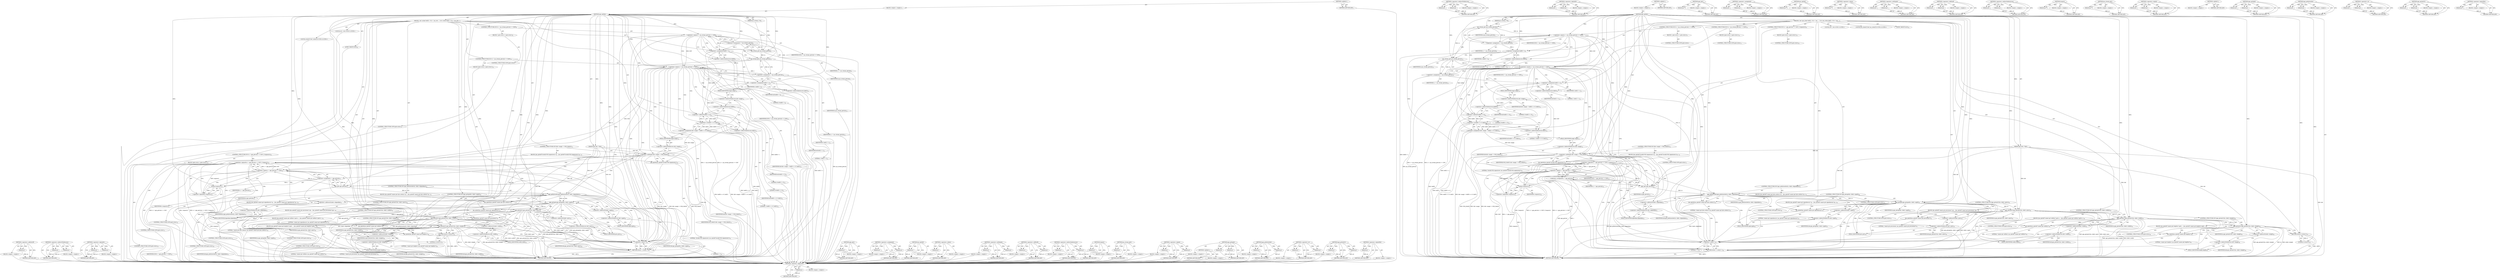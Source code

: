 digraph "&lt;operator&gt;.logicalNot" {
vulnerable_235 [label=<(METHOD,&lt;operator&gt;.addressOf)>];
vulnerable_236 [label=<(PARAM,p1)>];
vulnerable_237 [label=<(BLOCK,&lt;empty&gt;,&lt;empty&gt;)>];
vulnerable_238 [label=<(METHOD_RETURN,ANY)>];
vulnerable_189 [label=<(METHOD,&lt;operator&gt;.indirectFieldAccess)>];
vulnerable_190 [label=<(PARAM,p1)>];
vulnerable_191 [label=<(PARAM,p2)>];
vulnerable_192 [label=<(BLOCK,&lt;empty&gt;,&lt;empty&gt;)>];
vulnerable_193 [label=<(METHOD_RETURN,ANY)>];
vulnerable_213 [label=<(METHOD,&lt;operator&gt;.logicalOr)>];
vulnerable_214 [label=<(PARAM,p1)>];
vulnerable_215 [label=<(PARAM,p2)>];
vulnerable_216 [label=<(BLOCK,&lt;empty&gt;,&lt;empty&gt;)>];
vulnerable_217 [label=<(METHOD_RETURN,ANY)>];
vulnerable_6 [label=<(METHOD,&lt;global&gt;)<SUB>1</SUB>>];
vulnerable_7 [label=<(BLOCK,&lt;empty&gt;,&lt;empty&gt;)<SUB>1</SUB>>];
vulnerable_8 [label=<(METHOD,pgx_gethdr)<SUB>1</SUB>>];
vulnerable_9 [label=<(PARAM,jas_stream_t *in)<SUB>1</SUB>>];
vulnerable_10 [label=<(PARAM,pgx_hdr_t *hdr)<SUB>1</SUB>>];
vulnerable_11 [label=<(BLOCK,{
 	int c;
	uchar buf[2];
 
 	if ((c = jas_stre...,{
 	int c;
	uchar buf[2];
 
 	if ((c = jas_stre...)<SUB>2</SUB>>];
vulnerable_12 [label="<(LOCAL,int c: int)<SUB>3</SUB>>"];
vulnerable_13 [label="<(LOCAL,uchar[2] buf: uchar[2])<SUB>4</SUB>>"];
vulnerable_14 [label=<(CONTROL_STRUCTURE,IF,if ((c = jas_stream_getc(in)) == EOF))<SUB>6</SUB>>];
vulnerable_15 [label=<(&lt;operator&gt;.equals,(c = jas_stream_getc(in)) == EOF)<SUB>6</SUB>>];
vulnerable_16 [label=<(&lt;operator&gt;.assignment,c = jas_stream_getc(in))<SUB>6</SUB>>];
vulnerable_17 [label=<(IDENTIFIER,c,c = jas_stream_getc(in))<SUB>6</SUB>>];
vulnerable_18 [label=<(jas_stream_getc,jas_stream_getc(in))<SUB>6</SUB>>];
vulnerable_19 [label=<(IDENTIFIER,in,jas_stream_getc(in))<SUB>6</SUB>>];
vulnerable_20 [label=<(IDENTIFIER,EOF,(c = jas_stream_getc(in)) == EOF)<SUB>6</SUB>>];
vulnerable_21 [label=<(BLOCK,{
 		goto error;
	},{
 		goto error;
	})<SUB>6</SUB>>];
vulnerable_22 [label=<(CONTROL_STRUCTURE,GOTO,goto error;)<SUB>7</SUB>>];
vulnerable_23 [label=<(&lt;operator&gt;.assignment,buf[0] = c)<SUB>9</SUB>>];
vulnerable_24 [label=<(&lt;operator&gt;.indirectIndexAccess,buf[0])<SUB>9</SUB>>];
vulnerable_25 [label=<(IDENTIFIER,buf,buf[0] = c)<SUB>9</SUB>>];
vulnerable_26 [label=<(LITERAL,0,buf[0] = c)<SUB>9</SUB>>];
vulnerable_27 [label=<(IDENTIFIER,c,buf[0] = c)<SUB>9</SUB>>];
vulnerable_28 [label=<(CONTROL_STRUCTURE,IF,if ((c = jas_stream_getc(in)) == EOF))<SUB>10</SUB>>];
vulnerable_29 [label=<(&lt;operator&gt;.equals,(c = jas_stream_getc(in)) == EOF)<SUB>10</SUB>>];
vulnerable_30 [label=<(&lt;operator&gt;.assignment,c = jas_stream_getc(in))<SUB>10</SUB>>];
vulnerable_31 [label=<(IDENTIFIER,c,c = jas_stream_getc(in))<SUB>10</SUB>>];
vulnerable_32 [label=<(jas_stream_getc,jas_stream_getc(in))<SUB>10</SUB>>];
vulnerable_33 [label=<(IDENTIFIER,in,jas_stream_getc(in))<SUB>10</SUB>>];
vulnerable_34 [label=<(IDENTIFIER,EOF,(c = jas_stream_getc(in)) == EOF)<SUB>10</SUB>>];
vulnerable_35 [label=<(BLOCK,{
		goto error;
	},{
		goto error;
	})<SUB>10</SUB>>];
vulnerable_36 [label=<(CONTROL_STRUCTURE,GOTO,goto error;)<SUB>11</SUB>>];
vulnerable_37 [label=<(&lt;operator&gt;.assignment,buf[1] = c)<SUB>13</SUB>>];
vulnerable_38 [label=<(&lt;operator&gt;.indirectIndexAccess,buf[1])<SUB>13</SUB>>];
vulnerable_39 [label=<(IDENTIFIER,buf,buf[1] = c)<SUB>13</SUB>>];
vulnerable_40 [label=<(LITERAL,1,buf[1] = c)<SUB>13</SUB>>];
vulnerable_41 [label=<(IDENTIFIER,c,buf[1] = c)<SUB>13</SUB>>];
vulnerable_42 [label=<(&lt;operator&gt;.assignment,hdr-&gt;magic = buf[0] &lt;&lt; 8 | buf[1])<SUB>14</SUB>>];
vulnerable_43 [label=<(&lt;operator&gt;.indirectFieldAccess,hdr-&gt;magic)<SUB>14</SUB>>];
vulnerable_44 [label=<(IDENTIFIER,hdr,hdr-&gt;magic = buf[0] &lt;&lt; 8 | buf[1])<SUB>14</SUB>>];
vulnerable_45 [label=<(FIELD_IDENTIFIER,magic,magic)<SUB>14</SUB>>];
vulnerable_46 [label=<(&lt;operator&gt;.or,buf[0] &lt;&lt; 8 | buf[1])<SUB>14</SUB>>];
vulnerable_47 [label=<(&lt;operator&gt;.shiftLeft,buf[0] &lt;&lt; 8)<SUB>14</SUB>>];
vulnerable_48 [label=<(&lt;operator&gt;.indirectIndexAccess,buf[0])<SUB>14</SUB>>];
vulnerable_49 [label=<(IDENTIFIER,buf,buf[0] &lt;&lt; 8)<SUB>14</SUB>>];
vulnerable_50 [label=<(LITERAL,0,buf[0] &lt;&lt; 8)<SUB>14</SUB>>];
vulnerable_51 [label=<(LITERAL,8,buf[0] &lt;&lt; 8)<SUB>14</SUB>>];
vulnerable_52 [label=<(&lt;operator&gt;.indirectIndexAccess,buf[1])<SUB>14</SUB>>];
vulnerable_53 [label=<(IDENTIFIER,buf,buf[0] &lt;&lt; 8 | buf[1])<SUB>14</SUB>>];
vulnerable_54 [label=<(LITERAL,1,buf[0] &lt;&lt; 8 | buf[1])<SUB>14</SUB>>];
vulnerable_55 [label=<(CONTROL_STRUCTURE,IF,if (hdr-&gt;magic != PGX_MAGIC))<SUB>15</SUB>>];
vulnerable_56 [label=<(&lt;operator&gt;.notEquals,hdr-&gt;magic != PGX_MAGIC)<SUB>15</SUB>>];
vulnerable_57 [label=<(&lt;operator&gt;.indirectFieldAccess,hdr-&gt;magic)<SUB>15</SUB>>];
vulnerable_58 [label=<(IDENTIFIER,hdr,hdr-&gt;magic != PGX_MAGIC)<SUB>15</SUB>>];
vulnerable_59 [label=<(FIELD_IDENTIFIER,magic,magic)<SUB>15</SUB>>];
vulnerable_60 [label=<(IDENTIFIER,PGX_MAGIC,hdr-&gt;magic != PGX_MAGIC)<SUB>15</SUB>>];
vulnerable_61 [label=<(BLOCK,{
		jas_eprintf(&quot;invalid PGX signature\n&quot;);
		g...,{
		jas_eprintf(&quot;invalid PGX signature\n&quot;);
		g...)<SUB>15</SUB>>];
vulnerable_62 [label=<(jas_eprintf,jas_eprintf(&quot;invalid PGX signature\n&quot;))<SUB>16</SUB>>];
vulnerable_63 [label=<(LITERAL,&quot;invalid PGX signature\n&quot;,jas_eprintf(&quot;invalid PGX signature\n&quot;))<SUB>16</SUB>>];
vulnerable_64 [label=<(CONTROL_STRUCTURE,GOTO,goto error;)<SUB>17</SUB>>];
vulnerable_65 [label=<(CONTROL_STRUCTURE,IF,if ((c = pgx_getc(in)) == EOF || !isspace(c)))<SUB>19</SUB>>];
vulnerable_66 [label=<(&lt;operator&gt;.logicalOr,(c = pgx_getc(in)) == EOF || !isspace(c))<SUB>19</SUB>>];
vulnerable_67 [label=<(&lt;operator&gt;.equals,(c = pgx_getc(in)) == EOF)<SUB>19</SUB>>];
vulnerable_68 [label=<(&lt;operator&gt;.assignment,c = pgx_getc(in))<SUB>19</SUB>>];
vulnerable_69 [label=<(IDENTIFIER,c,c = pgx_getc(in))<SUB>19</SUB>>];
vulnerable_70 [label=<(pgx_getc,pgx_getc(in))<SUB>19</SUB>>];
vulnerable_71 [label=<(IDENTIFIER,in,pgx_getc(in))<SUB>19</SUB>>];
vulnerable_72 [label=<(IDENTIFIER,EOF,(c = pgx_getc(in)) == EOF)<SUB>19</SUB>>];
vulnerable_73 [label=<(&lt;operator&gt;.logicalNot,!isspace(c))<SUB>19</SUB>>];
vulnerable_74 [label=<(isspace,isspace(c))<SUB>19</SUB>>];
vulnerable_75 [label=<(IDENTIFIER,c,isspace(c))<SUB>19</SUB>>];
vulnerable_76 [label=<(BLOCK,{
		goto error;
	},{
		goto error;
	})<SUB>19</SUB>>];
vulnerable_77 [label=<(CONTROL_STRUCTURE,GOTO,goto error;)<SUB>20</SUB>>];
vulnerable_78 [label=<(CONTROL_STRUCTURE,IF,if (pgx_getbyteorder(in, &amp;hdr-&gt;bigendian)))<SUB>22</SUB>>];
vulnerable_79 [label=<(pgx_getbyteorder,pgx_getbyteorder(in, &amp;hdr-&gt;bigendian))<SUB>22</SUB>>];
vulnerable_80 [label=<(IDENTIFIER,in,pgx_getbyteorder(in, &amp;hdr-&gt;bigendian))<SUB>22</SUB>>];
vulnerable_81 [label=<(&lt;operator&gt;.addressOf,&amp;hdr-&gt;bigendian)<SUB>22</SUB>>];
vulnerable_82 [label=<(&lt;operator&gt;.indirectFieldAccess,hdr-&gt;bigendian)<SUB>22</SUB>>];
vulnerable_83 [label=<(IDENTIFIER,hdr,pgx_getbyteorder(in, &amp;hdr-&gt;bigendian))<SUB>22</SUB>>];
vulnerable_84 [label=<(FIELD_IDENTIFIER,bigendian,bigendian)<SUB>22</SUB>>];
vulnerable_85 [label=<(BLOCK,{
		jas_eprintf(&quot;cannot get byte order\n&quot;);
		g...,{
		jas_eprintf(&quot;cannot get byte order\n&quot;);
		g...)<SUB>22</SUB>>];
vulnerable_86 [label=<(jas_eprintf,jas_eprintf(&quot;cannot get byte order\n&quot;))<SUB>23</SUB>>];
vulnerable_87 [label=<(LITERAL,&quot;cannot get byte order\n&quot;,jas_eprintf(&quot;cannot get byte order\n&quot;))<SUB>23</SUB>>];
vulnerable_88 [label=<(CONTROL_STRUCTURE,GOTO,goto error;)<SUB>24</SUB>>];
vulnerable_89 [label=<(CONTROL_STRUCTURE,IF,if (pgx_getsgnd(in, &amp;hdr-&gt;sgnd)))<SUB>26</SUB>>];
vulnerable_90 [label=<(pgx_getsgnd,pgx_getsgnd(in, &amp;hdr-&gt;sgnd))<SUB>26</SUB>>];
vulnerable_91 [label=<(IDENTIFIER,in,pgx_getsgnd(in, &amp;hdr-&gt;sgnd))<SUB>26</SUB>>];
vulnerable_92 [label=<(&lt;operator&gt;.addressOf,&amp;hdr-&gt;sgnd)<SUB>26</SUB>>];
vulnerable_93 [label=<(&lt;operator&gt;.indirectFieldAccess,hdr-&gt;sgnd)<SUB>26</SUB>>];
vulnerable_94 [label=<(IDENTIFIER,hdr,pgx_getsgnd(in, &amp;hdr-&gt;sgnd))<SUB>26</SUB>>];
vulnerable_95 [label=<(FIELD_IDENTIFIER,sgnd,sgnd)<SUB>26</SUB>>];
vulnerable_96 [label=<(BLOCK,{
		jas_eprintf(&quot;cannot get signedness\n&quot;);
		g...,{
		jas_eprintf(&quot;cannot get signedness\n&quot;);
		g...)<SUB>26</SUB>>];
vulnerable_97 [label=<(jas_eprintf,jas_eprintf(&quot;cannot get signedness\n&quot;))<SUB>27</SUB>>];
vulnerable_98 [label=<(LITERAL,&quot;cannot get signedness\n&quot;,jas_eprintf(&quot;cannot get signedness\n&quot;))<SUB>27</SUB>>];
vulnerable_99 [label=<(CONTROL_STRUCTURE,GOTO,goto error;)<SUB>28</SUB>>];
vulnerable_100 [label=<(CONTROL_STRUCTURE,IF,if (pgx_getuint32(in, &amp;hdr-&gt;prec)))<SUB>30</SUB>>];
vulnerable_101 [label=<(pgx_getuint32,pgx_getuint32(in, &amp;hdr-&gt;prec))<SUB>30</SUB>>];
vulnerable_102 [label=<(IDENTIFIER,in,pgx_getuint32(in, &amp;hdr-&gt;prec))<SUB>30</SUB>>];
vulnerable_103 [label=<(&lt;operator&gt;.addressOf,&amp;hdr-&gt;prec)<SUB>30</SUB>>];
vulnerable_104 [label=<(&lt;operator&gt;.indirectFieldAccess,hdr-&gt;prec)<SUB>30</SUB>>];
vulnerable_105 [label=<(IDENTIFIER,hdr,pgx_getuint32(in, &amp;hdr-&gt;prec))<SUB>30</SUB>>];
vulnerable_106 [label=<(FIELD_IDENTIFIER,prec,prec)<SUB>30</SUB>>];
vulnerable_107 [label=<(BLOCK,{
		jas_eprintf(&quot;cannot get precision\n&quot;);
		go...,{
		jas_eprintf(&quot;cannot get precision\n&quot;);
		go...)<SUB>30</SUB>>];
vulnerable_108 [label=<(jas_eprintf,jas_eprintf(&quot;cannot get precision\n&quot;))<SUB>31</SUB>>];
vulnerable_109 [label=<(LITERAL,&quot;cannot get precision\n&quot;,jas_eprintf(&quot;cannot get precision\n&quot;))<SUB>31</SUB>>];
vulnerable_110 [label=<(CONTROL_STRUCTURE,GOTO,goto error;)<SUB>32</SUB>>];
vulnerable_111 [label=<(CONTROL_STRUCTURE,IF,if (pgx_getuint32(in, &amp;hdr-&gt;width)))<SUB>34</SUB>>];
vulnerable_112 [label=<(pgx_getuint32,pgx_getuint32(in, &amp;hdr-&gt;width))<SUB>34</SUB>>];
vulnerable_113 [label=<(IDENTIFIER,in,pgx_getuint32(in, &amp;hdr-&gt;width))<SUB>34</SUB>>];
vulnerable_114 [label=<(&lt;operator&gt;.addressOf,&amp;hdr-&gt;width)<SUB>34</SUB>>];
vulnerable_115 [label=<(&lt;operator&gt;.indirectFieldAccess,hdr-&gt;width)<SUB>34</SUB>>];
vulnerable_116 [label=<(IDENTIFIER,hdr,pgx_getuint32(in, &amp;hdr-&gt;width))<SUB>34</SUB>>];
vulnerable_117 [label=<(FIELD_IDENTIFIER,width,width)<SUB>34</SUB>>];
vulnerable_118 [label=<(BLOCK,{
		jas_eprintf(&quot;cannot get width\n&quot;);
		goto e...,{
		jas_eprintf(&quot;cannot get width\n&quot;);
		goto e...)<SUB>34</SUB>>];
vulnerable_119 [label=<(jas_eprintf,jas_eprintf(&quot;cannot get width\n&quot;))<SUB>35</SUB>>];
vulnerable_120 [label=<(LITERAL,&quot;cannot get width\n&quot;,jas_eprintf(&quot;cannot get width\n&quot;))<SUB>35</SUB>>];
vulnerable_121 [label=<(CONTROL_STRUCTURE,GOTO,goto error;)<SUB>36</SUB>>];
vulnerable_122 [label=<(CONTROL_STRUCTURE,IF,if (pgx_getuint32(in, &amp;hdr-&gt;height)))<SUB>38</SUB>>];
vulnerable_123 [label=<(pgx_getuint32,pgx_getuint32(in, &amp;hdr-&gt;height))<SUB>38</SUB>>];
vulnerable_124 [label=<(IDENTIFIER,in,pgx_getuint32(in, &amp;hdr-&gt;height))<SUB>38</SUB>>];
vulnerable_125 [label=<(&lt;operator&gt;.addressOf,&amp;hdr-&gt;height)<SUB>38</SUB>>];
vulnerable_126 [label=<(&lt;operator&gt;.indirectFieldAccess,hdr-&gt;height)<SUB>38</SUB>>];
vulnerable_127 [label=<(IDENTIFIER,hdr,pgx_getuint32(in, &amp;hdr-&gt;height))<SUB>38</SUB>>];
vulnerable_128 [label=<(FIELD_IDENTIFIER,height,height)<SUB>38</SUB>>];
vulnerable_129 [label=<(BLOCK,{
		jas_eprintf(&quot;cannot get height\n&quot;);
		goto ...,{
		jas_eprintf(&quot;cannot get height\n&quot;);
		goto ...)<SUB>38</SUB>>];
vulnerable_130 [label=<(jas_eprintf,jas_eprintf(&quot;cannot get height\n&quot;))<SUB>39</SUB>>];
vulnerable_131 [label=<(LITERAL,&quot;cannot get height\n&quot;,jas_eprintf(&quot;cannot get height\n&quot;))<SUB>39</SUB>>];
vulnerable_132 [label=<(CONTROL_STRUCTURE,GOTO,goto error;)<SUB>40</SUB>>];
vulnerable_133 [label=<(RETURN,return 0;,return 0;)<SUB>42</SUB>>];
vulnerable_134 [label=<(LITERAL,0,return 0;)<SUB>42</SUB>>];
vulnerable_135 [label=<(JUMP_TARGET,error)<SUB>44</SUB>>];
vulnerable_136 [label=<(RETURN,return -1;,return -1;)<SUB>45</SUB>>];
vulnerable_137 [label=<(&lt;operator&gt;.minus,-1)<SUB>45</SUB>>];
vulnerable_138 [label=<(LITERAL,1,-1)<SUB>45</SUB>>];
vulnerable_139 [label=<(METHOD_RETURN,int)<SUB>1</SUB>>];
vulnerable_141 [label=<(METHOD_RETURN,ANY)<SUB>1</SUB>>];
vulnerable_218 [label=<(METHOD,pgx_getc)>];
vulnerable_219 [label=<(PARAM,p1)>];
vulnerable_220 [label=<(BLOCK,&lt;empty&gt;,&lt;empty&gt;)>];
vulnerable_221 [label=<(METHOD_RETURN,ANY)>];
vulnerable_175 [label=<(METHOD,&lt;operator&gt;.assignment)>];
vulnerable_176 [label=<(PARAM,p1)>];
vulnerable_177 [label=<(PARAM,p2)>];
vulnerable_178 [label=<(BLOCK,&lt;empty&gt;,&lt;empty&gt;)>];
vulnerable_179 [label=<(METHOD_RETURN,ANY)>];
vulnerable_209 [label=<(METHOD,jas_eprintf)>];
vulnerable_210 [label=<(PARAM,p1)>];
vulnerable_211 [label=<(BLOCK,&lt;empty&gt;,&lt;empty&gt;)>];
vulnerable_212 [label=<(METHOD_RETURN,ANY)>];
vulnerable_249 [label=<(METHOD,&lt;operator&gt;.minus)>];
vulnerable_250 [label=<(PARAM,p1)>];
vulnerable_251 [label=<(BLOCK,&lt;empty&gt;,&lt;empty&gt;)>];
vulnerable_252 [label=<(METHOD_RETURN,ANY)>];
vulnerable_204 [label=<(METHOD,&lt;operator&gt;.notEquals)>];
vulnerable_205 [label=<(PARAM,p1)>];
vulnerable_206 [label=<(PARAM,p2)>];
vulnerable_207 [label=<(BLOCK,&lt;empty&gt;,&lt;empty&gt;)>];
vulnerable_208 [label=<(METHOD_RETURN,ANY)>];
vulnerable_199 [label=<(METHOD,&lt;operator&gt;.shiftLeft)>];
vulnerable_200 [label=<(PARAM,p1)>];
vulnerable_201 [label=<(PARAM,p2)>];
vulnerable_202 [label=<(BLOCK,&lt;empty&gt;,&lt;empty&gt;)>];
vulnerable_203 [label=<(METHOD_RETURN,ANY)>];
vulnerable_184 [label=<(METHOD,&lt;operator&gt;.indirectIndexAccess)>];
vulnerable_185 [label=<(PARAM,p1)>];
vulnerable_186 [label=<(PARAM,p2)>];
vulnerable_187 [label=<(BLOCK,&lt;empty&gt;,&lt;empty&gt;)>];
vulnerable_188 [label=<(METHOD_RETURN,ANY)>];
vulnerable_226 [label=<(METHOD,isspace)>];
vulnerable_227 [label=<(PARAM,p1)>];
vulnerable_228 [label=<(BLOCK,&lt;empty&gt;,&lt;empty&gt;)>];
vulnerable_229 [label=<(METHOD_RETURN,ANY)>];
vulnerable_180 [label=<(METHOD,jas_stream_getc)>];
vulnerable_181 [label=<(PARAM,p1)>];
vulnerable_182 [label=<(BLOCK,&lt;empty&gt;,&lt;empty&gt;)>];
vulnerable_183 [label=<(METHOD_RETURN,ANY)>];
vulnerable_170 [label=<(METHOD,&lt;operator&gt;.equals)>];
vulnerable_171 [label=<(PARAM,p1)>];
vulnerable_172 [label=<(PARAM,p2)>];
vulnerable_173 [label=<(BLOCK,&lt;empty&gt;,&lt;empty&gt;)>];
vulnerable_174 [label=<(METHOD_RETURN,ANY)>];
vulnerable_164 [label=<(METHOD,&lt;global&gt;)<SUB>1</SUB>>];
vulnerable_165 [label=<(BLOCK,&lt;empty&gt;,&lt;empty&gt;)>];
vulnerable_166 [label=<(METHOD_RETURN,ANY)>];
vulnerable_239 [label=<(METHOD,pgx_getsgnd)>];
vulnerable_240 [label=<(PARAM,p1)>];
vulnerable_241 [label=<(PARAM,p2)>];
vulnerable_242 [label=<(BLOCK,&lt;empty&gt;,&lt;empty&gt;)>];
vulnerable_243 [label=<(METHOD_RETURN,ANY)>];
vulnerable_230 [label=<(METHOD,pgx_getbyteorder)>];
vulnerable_231 [label=<(PARAM,p1)>];
vulnerable_232 [label=<(PARAM,p2)>];
vulnerable_233 [label=<(BLOCK,&lt;empty&gt;,&lt;empty&gt;)>];
vulnerable_234 [label=<(METHOD_RETURN,ANY)>];
vulnerable_194 [label=<(METHOD,&lt;operator&gt;.or)>];
vulnerable_195 [label=<(PARAM,p1)>];
vulnerable_196 [label=<(PARAM,p2)>];
vulnerable_197 [label=<(BLOCK,&lt;empty&gt;,&lt;empty&gt;)>];
vulnerable_198 [label=<(METHOD_RETURN,ANY)>];
vulnerable_244 [label=<(METHOD,pgx_getuint32)>];
vulnerable_245 [label=<(PARAM,p1)>];
vulnerable_246 [label=<(PARAM,p2)>];
vulnerable_247 [label=<(BLOCK,&lt;empty&gt;,&lt;empty&gt;)>];
vulnerable_248 [label=<(METHOD_RETURN,ANY)>];
vulnerable_222 [label=<(METHOD,&lt;operator&gt;.logicalNot)>];
vulnerable_223 [label=<(PARAM,p1)>];
vulnerable_224 [label=<(BLOCK,&lt;empty&gt;,&lt;empty&gt;)>];
vulnerable_225 [label=<(METHOD_RETURN,ANY)>];
fixed_235 [label=<(METHOD,&lt;operator&gt;.addressOf)>];
fixed_236 [label=<(PARAM,p1)>];
fixed_237 [label=<(BLOCK,&lt;empty&gt;,&lt;empty&gt;)>];
fixed_238 [label=<(METHOD_RETURN,ANY)>];
fixed_189 [label=<(METHOD,&lt;operator&gt;.indirectFieldAccess)>];
fixed_190 [label=<(PARAM,p1)>];
fixed_191 [label=<(PARAM,p2)>];
fixed_192 [label=<(BLOCK,&lt;empty&gt;,&lt;empty&gt;)>];
fixed_193 [label=<(METHOD_RETURN,ANY)>];
fixed_213 [label=<(METHOD,&lt;operator&gt;.logicalOr)>];
fixed_214 [label=<(PARAM,p1)>];
fixed_215 [label=<(PARAM,p2)>];
fixed_216 [label=<(BLOCK,&lt;empty&gt;,&lt;empty&gt;)>];
fixed_217 [label=<(METHOD_RETURN,ANY)>];
fixed_6 [label=<(METHOD,&lt;global&gt;)<SUB>1</SUB>>];
fixed_7 [label=<(BLOCK,&lt;empty&gt;,&lt;empty&gt;)<SUB>1</SUB>>];
fixed_8 [label=<(METHOD,pgx_gethdr)<SUB>1</SUB>>];
fixed_9 [label=<(PARAM,jas_stream_t *in)<SUB>1</SUB>>];
fixed_10 [label=<(PARAM,pgx_hdr_t *hdr)<SUB>1</SUB>>];
fixed_11 [label=<(BLOCK,{
 	int c;
	jas_uchar buf[2];
 
 	if ((c = jas_...,{
 	int c;
	jas_uchar buf[2];
 
 	if ((c = jas_...)<SUB>2</SUB>>];
fixed_12 [label="<(LOCAL,int c: int)<SUB>3</SUB>>"];
fixed_13 [label="<(LOCAL,jas_uchar[2] buf: jas_uchar[2])<SUB>4</SUB>>"];
fixed_14 [label=<(CONTROL_STRUCTURE,IF,if ((c = jas_stream_getc(in)) == EOF))<SUB>6</SUB>>];
fixed_15 [label=<(&lt;operator&gt;.equals,(c = jas_stream_getc(in)) == EOF)<SUB>6</SUB>>];
fixed_16 [label=<(&lt;operator&gt;.assignment,c = jas_stream_getc(in))<SUB>6</SUB>>];
fixed_17 [label=<(IDENTIFIER,c,c = jas_stream_getc(in))<SUB>6</SUB>>];
fixed_18 [label=<(jas_stream_getc,jas_stream_getc(in))<SUB>6</SUB>>];
fixed_19 [label=<(IDENTIFIER,in,jas_stream_getc(in))<SUB>6</SUB>>];
fixed_20 [label=<(IDENTIFIER,EOF,(c = jas_stream_getc(in)) == EOF)<SUB>6</SUB>>];
fixed_21 [label=<(BLOCK,{
 		goto error;
	},{
 		goto error;
	})<SUB>6</SUB>>];
fixed_22 [label=<(CONTROL_STRUCTURE,GOTO,goto error;)<SUB>7</SUB>>];
fixed_23 [label=<(&lt;operator&gt;.assignment,buf[0] = c)<SUB>9</SUB>>];
fixed_24 [label=<(&lt;operator&gt;.indirectIndexAccess,buf[0])<SUB>9</SUB>>];
fixed_25 [label=<(IDENTIFIER,buf,buf[0] = c)<SUB>9</SUB>>];
fixed_26 [label=<(LITERAL,0,buf[0] = c)<SUB>9</SUB>>];
fixed_27 [label=<(IDENTIFIER,c,buf[0] = c)<SUB>9</SUB>>];
fixed_28 [label=<(CONTROL_STRUCTURE,IF,if ((c = jas_stream_getc(in)) == EOF))<SUB>10</SUB>>];
fixed_29 [label=<(&lt;operator&gt;.equals,(c = jas_stream_getc(in)) == EOF)<SUB>10</SUB>>];
fixed_30 [label=<(&lt;operator&gt;.assignment,c = jas_stream_getc(in))<SUB>10</SUB>>];
fixed_31 [label=<(IDENTIFIER,c,c = jas_stream_getc(in))<SUB>10</SUB>>];
fixed_32 [label=<(jas_stream_getc,jas_stream_getc(in))<SUB>10</SUB>>];
fixed_33 [label=<(IDENTIFIER,in,jas_stream_getc(in))<SUB>10</SUB>>];
fixed_34 [label=<(IDENTIFIER,EOF,(c = jas_stream_getc(in)) == EOF)<SUB>10</SUB>>];
fixed_35 [label=<(BLOCK,{
		goto error;
	},{
		goto error;
	})<SUB>10</SUB>>];
fixed_36 [label=<(CONTROL_STRUCTURE,GOTO,goto error;)<SUB>11</SUB>>];
fixed_37 [label=<(&lt;operator&gt;.assignment,buf[1] = c)<SUB>13</SUB>>];
fixed_38 [label=<(&lt;operator&gt;.indirectIndexAccess,buf[1])<SUB>13</SUB>>];
fixed_39 [label=<(IDENTIFIER,buf,buf[1] = c)<SUB>13</SUB>>];
fixed_40 [label=<(LITERAL,1,buf[1] = c)<SUB>13</SUB>>];
fixed_41 [label=<(IDENTIFIER,c,buf[1] = c)<SUB>13</SUB>>];
fixed_42 [label=<(&lt;operator&gt;.assignment,hdr-&gt;magic = buf[0] &lt;&lt; 8 | buf[1])<SUB>14</SUB>>];
fixed_43 [label=<(&lt;operator&gt;.indirectFieldAccess,hdr-&gt;magic)<SUB>14</SUB>>];
fixed_44 [label=<(IDENTIFIER,hdr,hdr-&gt;magic = buf[0] &lt;&lt; 8 | buf[1])<SUB>14</SUB>>];
fixed_45 [label=<(FIELD_IDENTIFIER,magic,magic)<SUB>14</SUB>>];
fixed_46 [label=<(&lt;operator&gt;.or,buf[0] &lt;&lt; 8 | buf[1])<SUB>14</SUB>>];
fixed_47 [label=<(&lt;operator&gt;.shiftLeft,buf[0] &lt;&lt; 8)<SUB>14</SUB>>];
fixed_48 [label=<(&lt;operator&gt;.indirectIndexAccess,buf[0])<SUB>14</SUB>>];
fixed_49 [label=<(IDENTIFIER,buf,buf[0] &lt;&lt; 8)<SUB>14</SUB>>];
fixed_50 [label=<(LITERAL,0,buf[0] &lt;&lt; 8)<SUB>14</SUB>>];
fixed_51 [label=<(LITERAL,8,buf[0] &lt;&lt; 8)<SUB>14</SUB>>];
fixed_52 [label=<(&lt;operator&gt;.indirectIndexAccess,buf[1])<SUB>14</SUB>>];
fixed_53 [label=<(IDENTIFIER,buf,buf[0] &lt;&lt; 8 | buf[1])<SUB>14</SUB>>];
fixed_54 [label=<(LITERAL,1,buf[0] &lt;&lt; 8 | buf[1])<SUB>14</SUB>>];
fixed_55 [label=<(CONTROL_STRUCTURE,IF,if (hdr-&gt;magic != PGX_MAGIC))<SUB>15</SUB>>];
fixed_56 [label=<(&lt;operator&gt;.notEquals,hdr-&gt;magic != PGX_MAGIC)<SUB>15</SUB>>];
fixed_57 [label=<(&lt;operator&gt;.indirectFieldAccess,hdr-&gt;magic)<SUB>15</SUB>>];
fixed_58 [label=<(IDENTIFIER,hdr,hdr-&gt;magic != PGX_MAGIC)<SUB>15</SUB>>];
fixed_59 [label=<(FIELD_IDENTIFIER,magic,magic)<SUB>15</SUB>>];
fixed_60 [label=<(IDENTIFIER,PGX_MAGIC,hdr-&gt;magic != PGX_MAGIC)<SUB>15</SUB>>];
fixed_61 [label=<(BLOCK,{
		jas_eprintf(&quot;invalid PGX signature\n&quot;);
		g...,{
		jas_eprintf(&quot;invalid PGX signature\n&quot;);
		g...)<SUB>15</SUB>>];
fixed_62 [label=<(jas_eprintf,jas_eprintf(&quot;invalid PGX signature\n&quot;))<SUB>16</SUB>>];
fixed_63 [label=<(LITERAL,&quot;invalid PGX signature\n&quot;,jas_eprintf(&quot;invalid PGX signature\n&quot;))<SUB>16</SUB>>];
fixed_64 [label=<(CONTROL_STRUCTURE,GOTO,goto error;)<SUB>17</SUB>>];
fixed_65 [label=<(CONTROL_STRUCTURE,IF,if ((c = pgx_getc(in)) == EOF || !isspace(c)))<SUB>19</SUB>>];
fixed_66 [label=<(&lt;operator&gt;.logicalOr,(c = pgx_getc(in)) == EOF || !isspace(c))<SUB>19</SUB>>];
fixed_67 [label=<(&lt;operator&gt;.equals,(c = pgx_getc(in)) == EOF)<SUB>19</SUB>>];
fixed_68 [label=<(&lt;operator&gt;.assignment,c = pgx_getc(in))<SUB>19</SUB>>];
fixed_69 [label=<(IDENTIFIER,c,c = pgx_getc(in))<SUB>19</SUB>>];
fixed_70 [label=<(pgx_getc,pgx_getc(in))<SUB>19</SUB>>];
fixed_71 [label=<(IDENTIFIER,in,pgx_getc(in))<SUB>19</SUB>>];
fixed_72 [label=<(IDENTIFIER,EOF,(c = pgx_getc(in)) == EOF)<SUB>19</SUB>>];
fixed_73 [label=<(&lt;operator&gt;.logicalNot,!isspace(c))<SUB>19</SUB>>];
fixed_74 [label=<(isspace,isspace(c))<SUB>19</SUB>>];
fixed_75 [label=<(IDENTIFIER,c,isspace(c))<SUB>19</SUB>>];
fixed_76 [label=<(BLOCK,{
		goto error;
	},{
		goto error;
	})<SUB>19</SUB>>];
fixed_77 [label=<(CONTROL_STRUCTURE,GOTO,goto error;)<SUB>20</SUB>>];
fixed_78 [label=<(CONTROL_STRUCTURE,IF,if (pgx_getbyteorder(in, &amp;hdr-&gt;bigendian)))<SUB>22</SUB>>];
fixed_79 [label=<(pgx_getbyteorder,pgx_getbyteorder(in, &amp;hdr-&gt;bigendian))<SUB>22</SUB>>];
fixed_80 [label=<(IDENTIFIER,in,pgx_getbyteorder(in, &amp;hdr-&gt;bigendian))<SUB>22</SUB>>];
fixed_81 [label=<(&lt;operator&gt;.addressOf,&amp;hdr-&gt;bigendian)<SUB>22</SUB>>];
fixed_82 [label=<(&lt;operator&gt;.indirectFieldAccess,hdr-&gt;bigendian)<SUB>22</SUB>>];
fixed_83 [label=<(IDENTIFIER,hdr,pgx_getbyteorder(in, &amp;hdr-&gt;bigendian))<SUB>22</SUB>>];
fixed_84 [label=<(FIELD_IDENTIFIER,bigendian,bigendian)<SUB>22</SUB>>];
fixed_85 [label=<(BLOCK,{
		jas_eprintf(&quot;cannot get byte order\n&quot;);
		g...,{
		jas_eprintf(&quot;cannot get byte order\n&quot;);
		g...)<SUB>22</SUB>>];
fixed_86 [label=<(jas_eprintf,jas_eprintf(&quot;cannot get byte order\n&quot;))<SUB>23</SUB>>];
fixed_87 [label=<(LITERAL,&quot;cannot get byte order\n&quot;,jas_eprintf(&quot;cannot get byte order\n&quot;))<SUB>23</SUB>>];
fixed_88 [label=<(CONTROL_STRUCTURE,GOTO,goto error;)<SUB>24</SUB>>];
fixed_89 [label=<(CONTROL_STRUCTURE,IF,if (pgx_getsgnd(in, &amp;hdr-&gt;sgnd)))<SUB>26</SUB>>];
fixed_90 [label=<(pgx_getsgnd,pgx_getsgnd(in, &amp;hdr-&gt;sgnd))<SUB>26</SUB>>];
fixed_91 [label=<(IDENTIFIER,in,pgx_getsgnd(in, &amp;hdr-&gt;sgnd))<SUB>26</SUB>>];
fixed_92 [label=<(&lt;operator&gt;.addressOf,&amp;hdr-&gt;sgnd)<SUB>26</SUB>>];
fixed_93 [label=<(&lt;operator&gt;.indirectFieldAccess,hdr-&gt;sgnd)<SUB>26</SUB>>];
fixed_94 [label=<(IDENTIFIER,hdr,pgx_getsgnd(in, &amp;hdr-&gt;sgnd))<SUB>26</SUB>>];
fixed_95 [label=<(FIELD_IDENTIFIER,sgnd,sgnd)<SUB>26</SUB>>];
fixed_96 [label=<(BLOCK,{
		jas_eprintf(&quot;cannot get signedness\n&quot;);
		g...,{
		jas_eprintf(&quot;cannot get signedness\n&quot;);
		g...)<SUB>26</SUB>>];
fixed_97 [label=<(jas_eprintf,jas_eprintf(&quot;cannot get signedness\n&quot;))<SUB>27</SUB>>];
fixed_98 [label=<(LITERAL,&quot;cannot get signedness\n&quot;,jas_eprintf(&quot;cannot get signedness\n&quot;))<SUB>27</SUB>>];
fixed_99 [label=<(CONTROL_STRUCTURE,GOTO,goto error;)<SUB>28</SUB>>];
fixed_100 [label=<(CONTROL_STRUCTURE,IF,if (pgx_getuint32(in, &amp;hdr-&gt;prec)))<SUB>30</SUB>>];
fixed_101 [label=<(pgx_getuint32,pgx_getuint32(in, &amp;hdr-&gt;prec))<SUB>30</SUB>>];
fixed_102 [label=<(IDENTIFIER,in,pgx_getuint32(in, &amp;hdr-&gt;prec))<SUB>30</SUB>>];
fixed_103 [label=<(&lt;operator&gt;.addressOf,&amp;hdr-&gt;prec)<SUB>30</SUB>>];
fixed_104 [label=<(&lt;operator&gt;.indirectFieldAccess,hdr-&gt;prec)<SUB>30</SUB>>];
fixed_105 [label=<(IDENTIFIER,hdr,pgx_getuint32(in, &amp;hdr-&gt;prec))<SUB>30</SUB>>];
fixed_106 [label=<(FIELD_IDENTIFIER,prec,prec)<SUB>30</SUB>>];
fixed_107 [label=<(BLOCK,{
		jas_eprintf(&quot;cannot get precision\n&quot;);
		go...,{
		jas_eprintf(&quot;cannot get precision\n&quot;);
		go...)<SUB>30</SUB>>];
fixed_108 [label=<(jas_eprintf,jas_eprintf(&quot;cannot get precision\n&quot;))<SUB>31</SUB>>];
fixed_109 [label=<(LITERAL,&quot;cannot get precision\n&quot;,jas_eprintf(&quot;cannot get precision\n&quot;))<SUB>31</SUB>>];
fixed_110 [label=<(CONTROL_STRUCTURE,GOTO,goto error;)<SUB>32</SUB>>];
fixed_111 [label=<(CONTROL_STRUCTURE,IF,if (pgx_getuint32(in, &amp;hdr-&gt;width)))<SUB>34</SUB>>];
fixed_112 [label=<(pgx_getuint32,pgx_getuint32(in, &amp;hdr-&gt;width))<SUB>34</SUB>>];
fixed_113 [label=<(IDENTIFIER,in,pgx_getuint32(in, &amp;hdr-&gt;width))<SUB>34</SUB>>];
fixed_114 [label=<(&lt;operator&gt;.addressOf,&amp;hdr-&gt;width)<SUB>34</SUB>>];
fixed_115 [label=<(&lt;operator&gt;.indirectFieldAccess,hdr-&gt;width)<SUB>34</SUB>>];
fixed_116 [label=<(IDENTIFIER,hdr,pgx_getuint32(in, &amp;hdr-&gt;width))<SUB>34</SUB>>];
fixed_117 [label=<(FIELD_IDENTIFIER,width,width)<SUB>34</SUB>>];
fixed_118 [label=<(BLOCK,{
		jas_eprintf(&quot;cannot get width\n&quot;);
		goto e...,{
		jas_eprintf(&quot;cannot get width\n&quot;);
		goto e...)<SUB>34</SUB>>];
fixed_119 [label=<(jas_eprintf,jas_eprintf(&quot;cannot get width\n&quot;))<SUB>35</SUB>>];
fixed_120 [label=<(LITERAL,&quot;cannot get width\n&quot;,jas_eprintf(&quot;cannot get width\n&quot;))<SUB>35</SUB>>];
fixed_121 [label=<(CONTROL_STRUCTURE,GOTO,goto error;)<SUB>36</SUB>>];
fixed_122 [label=<(CONTROL_STRUCTURE,IF,if (pgx_getuint32(in, &amp;hdr-&gt;height)))<SUB>38</SUB>>];
fixed_123 [label=<(pgx_getuint32,pgx_getuint32(in, &amp;hdr-&gt;height))<SUB>38</SUB>>];
fixed_124 [label=<(IDENTIFIER,in,pgx_getuint32(in, &amp;hdr-&gt;height))<SUB>38</SUB>>];
fixed_125 [label=<(&lt;operator&gt;.addressOf,&amp;hdr-&gt;height)<SUB>38</SUB>>];
fixed_126 [label=<(&lt;operator&gt;.indirectFieldAccess,hdr-&gt;height)<SUB>38</SUB>>];
fixed_127 [label=<(IDENTIFIER,hdr,pgx_getuint32(in, &amp;hdr-&gt;height))<SUB>38</SUB>>];
fixed_128 [label=<(FIELD_IDENTIFIER,height,height)<SUB>38</SUB>>];
fixed_129 [label=<(BLOCK,{
		jas_eprintf(&quot;cannot get height\n&quot;);
		goto ...,{
		jas_eprintf(&quot;cannot get height\n&quot;);
		goto ...)<SUB>38</SUB>>];
fixed_130 [label=<(jas_eprintf,jas_eprintf(&quot;cannot get height\n&quot;))<SUB>39</SUB>>];
fixed_131 [label=<(LITERAL,&quot;cannot get height\n&quot;,jas_eprintf(&quot;cannot get height\n&quot;))<SUB>39</SUB>>];
fixed_132 [label=<(CONTROL_STRUCTURE,GOTO,goto error;)<SUB>40</SUB>>];
fixed_133 [label=<(RETURN,return 0;,return 0;)<SUB>42</SUB>>];
fixed_134 [label=<(LITERAL,0,return 0;)<SUB>42</SUB>>];
fixed_135 [label=<(JUMP_TARGET,error)<SUB>44</SUB>>];
fixed_136 [label=<(RETURN,return -1;,return -1;)<SUB>45</SUB>>];
fixed_137 [label=<(&lt;operator&gt;.minus,-1)<SUB>45</SUB>>];
fixed_138 [label=<(LITERAL,1,-1)<SUB>45</SUB>>];
fixed_139 [label=<(METHOD_RETURN,int)<SUB>1</SUB>>];
fixed_141 [label=<(METHOD_RETURN,ANY)<SUB>1</SUB>>];
fixed_218 [label=<(METHOD,pgx_getc)>];
fixed_219 [label=<(PARAM,p1)>];
fixed_220 [label=<(BLOCK,&lt;empty&gt;,&lt;empty&gt;)>];
fixed_221 [label=<(METHOD_RETURN,ANY)>];
fixed_175 [label=<(METHOD,&lt;operator&gt;.assignment)>];
fixed_176 [label=<(PARAM,p1)>];
fixed_177 [label=<(PARAM,p2)>];
fixed_178 [label=<(BLOCK,&lt;empty&gt;,&lt;empty&gt;)>];
fixed_179 [label=<(METHOD_RETURN,ANY)>];
fixed_209 [label=<(METHOD,jas_eprintf)>];
fixed_210 [label=<(PARAM,p1)>];
fixed_211 [label=<(BLOCK,&lt;empty&gt;,&lt;empty&gt;)>];
fixed_212 [label=<(METHOD_RETURN,ANY)>];
fixed_249 [label=<(METHOD,&lt;operator&gt;.minus)>];
fixed_250 [label=<(PARAM,p1)>];
fixed_251 [label=<(BLOCK,&lt;empty&gt;,&lt;empty&gt;)>];
fixed_252 [label=<(METHOD_RETURN,ANY)>];
fixed_204 [label=<(METHOD,&lt;operator&gt;.notEquals)>];
fixed_205 [label=<(PARAM,p1)>];
fixed_206 [label=<(PARAM,p2)>];
fixed_207 [label=<(BLOCK,&lt;empty&gt;,&lt;empty&gt;)>];
fixed_208 [label=<(METHOD_RETURN,ANY)>];
fixed_199 [label=<(METHOD,&lt;operator&gt;.shiftLeft)>];
fixed_200 [label=<(PARAM,p1)>];
fixed_201 [label=<(PARAM,p2)>];
fixed_202 [label=<(BLOCK,&lt;empty&gt;,&lt;empty&gt;)>];
fixed_203 [label=<(METHOD_RETURN,ANY)>];
fixed_184 [label=<(METHOD,&lt;operator&gt;.indirectIndexAccess)>];
fixed_185 [label=<(PARAM,p1)>];
fixed_186 [label=<(PARAM,p2)>];
fixed_187 [label=<(BLOCK,&lt;empty&gt;,&lt;empty&gt;)>];
fixed_188 [label=<(METHOD_RETURN,ANY)>];
fixed_226 [label=<(METHOD,isspace)>];
fixed_227 [label=<(PARAM,p1)>];
fixed_228 [label=<(BLOCK,&lt;empty&gt;,&lt;empty&gt;)>];
fixed_229 [label=<(METHOD_RETURN,ANY)>];
fixed_180 [label=<(METHOD,jas_stream_getc)>];
fixed_181 [label=<(PARAM,p1)>];
fixed_182 [label=<(BLOCK,&lt;empty&gt;,&lt;empty&gt;)>];
fixed_183 [label=<(METHOD_RETURN,ANY)>];
fixed_170 [label=<(METHOD,&lt;operator&gt;.equals)>];
fixed_171 [label=<(PARAM,p1)>];
fixed_172 [label=<(PARAM,p2)>];
fixed_173 [label=<(BLOCK,&lt;empty&gt;,&lt;empty&gt;)>];
fixed_174 [label=<(METHOD_RETURN,ANY)>];
fixed_164 [label=<(METHOD,&lt;global&gt;)<SUB>1</SUB>>];
fixed_165 [label=<(BLOCK,&lt;empty&gt;,&lt;empty&gt;)>];
fixed_166 [label=<(METHOD_RETURN,ANY)>];
fixed_239 [label=<(METHOD,pgx_getsgnd)>];
fixed_240 [label=<(PARAM,p1)>];
fixed_241 [label=<(PARAM,p2)>];
fixed_242 [label=<(BLOCK,&lt;empty&gt;,&lt;empty&gt;)>];
fixed_243 [label=<(METHOD_RETURN,ANY)>];
fixed_230 [label=<(METHOD,pgx_getbyteorder)>];
fixed_231 [label=<(PARAM,p1)>];
fixed_232 [label=<(PARAM,p2)>];
fixed_233 [label=<(BLOCK,&lt;empty&gt;,&lt;empty&gt;)>];
fixed_234 [label=<(METHOD_RETURN,ANY)>];
fixed_194 [label=<(METHOD,&lt;operator&gt;.or)>];
fixed_195 [label=<(PARAM,p1)>];
fixed_196 [label=<(PARAM,p2)>];
fixed_197 [label=<(BLOCK,&lt;empty&gt;,&lt;empty&gt;)>];
fixed_198 [label=<(METHOD_RETURN,ANY)>];
fixed_244 [label=<(METHOD,pgx_getuint32)>];
fixed_245 [label=<(PARAM,p1)>];
fixed_246 [label=<(PARAM,p2)>];
fixed_247 [label=<(BLOCK,&lt;empty&gt;,&lt;empty&gt;)>];
fixed_248 [label=<(METHOD_RETURN,ANY)>];
fixed_222 [label=<(METHOD,&lt;operator&gt;.logicalNot)>];
fixed_223 [label=<(PARAM,p1)>];
fixed_224 [label=<(BLOCK,&lt;empty&gt;,&lt;empty&gt;)>];
fixed_225 [label=<(METHOD_RETURN,ANY)>];
vulnerable_235 -> vulnerable_236  [key=0, label="AST: "];
vulnerable_235 -> vulnerable_236  [key=1, label="DDG: "];
vulnerable_235 -> vulnerable_237  [key=0, label="AST: "];
vulnerable_235 -> vulnerable_238  [key=0, label="AST: "];
vulnerable_235 -> vulnerable_238  [key=1, label="CFG: "];
vulnerable_236 -> vulnerable_238  [key=0, label="DDG: p1"];
vulnerable_237 -> fixed_235  [key=0];
vulnerable_238 -> fixed_235  [key=0];
vulnerable_189 -> vulnerable_190  [key=0, label="AST: "];
vulnerable_189 -> vulnerable_190  [key=1, label="DDG: "];
vulnerable_189 -> vulnerable_192  [key=0, label="AST: "];
vulnerable_189 -> vulnerable_191  [key=0, label="AST: "];
vulnerable_189 -> vulnerable_191  [key=1, label="DDG: "];
vulnerable_189 -> vulnerable_193  [key=0, label="AST: "];
vulnerable_189 -> vulnerable_193  [key=1, label="CFG: "];
vulnerable_190 -> vulnerable_193  [key=0, label="DDG: p1"];
vulnerable_191 -> vulnerable_193  [key=0, label="DDG: p2"];
vulnerable_192 -> fixed_235  [key=0];
vulnerable_193 -> fixed_235  [key=0];
vulnerable_213 -> vulnerable_214  [key=0, label="AST: "];
vulnerable_213 -> vulnerable_214  [key=1, label="DDG: "];
vulnerable_213 -> vulnerable_216  [key=0, label="AST: "];
vulnerable_213 -> vulnerable_215  [key=0, label="AST: "];
vulnerable_213 -> vulnerable_215  [key=1, label="DDG: "];
vulnerable_213 -> vulnerable_217  [key=0, label="AST: "];
vulnerable_213 -> vulnerable_217  [key=1, label="CFG: "];
vulnerable_214 -> vulnerable_217  [key=0, label="DDG: p1"];
vulnerable_215 -> vulnerable_217  [key=0, label="DDG: p2"];
vulnerable_216 -> fixed_235  [key=0];
vulnerable_217 -> fixed_235  [key=0];
vulnerable_6 -> vulnerable_7  [key=0, label="AST: "];
vulnerable_6 -> vulnerable_141  [key=0, label="AST: "];
vulnerable_6 -> vulnerable_141  [key=1, label="CFG: "];
vulnerable_7 -> vulnerable_8  [key=0, label="AST: "];
vulnerable_8 -> vulnerable_9  [key=0, label="AST: "];
vulnerable_8 -> vulnerable_9  [key=1, label="DDG: "];
vulnerable_8 -> vulnerable_10  [key=0, label="AST: "];
vulnerable_8 -> vulnerable_10  [key=1, label="DDG: "];
vulnerable_8 -> vulnerable_11  [key=0, label="AST: "];
vulnerable_8 -> vulnerable_139  [key=0, label="AST: "];
vulnerable_8 -> vulnerable_18  [key=0, label="CFG: "];
vulnerable_8 -> vulnerable_18  [key=1, label="DDG: "];
vulnerable_8 -> vulnerable_23  [key=0, label="DDG: "];
vulnerable_8 -> vulnerable_37  [key=0, label="DDG: "];
vulnerable_8 -> vulnerable_133  [key=0, label="DDG: "];
vulnerable_8 -> vulnerable_134  [key=0, label="DDG: "];
vulnerable_8 -> vulnerable_15  [key=0, label="DDG: "];
vulnerable_8 -> vulnerable_29  [key=0, label="DDG: "];
vulnerable_8 -> vulnerable_56  [key=0, label="DDG: "];
vulnerable_8 -> vulnerable_79  [key=0, label="DDG: "];
vulnerable_8 -> vulnerable_90  [key=0, label="DDG: "];
vulnerable_8 -> vulnerable_101  [key=0, label="DDG: "];
vulnerable_8 -> vulnerable_112  [key=0, label="DDG: "];
vulnerable_8 -> vulnerable_123  [key=0, label="DDG: "];
vulnerable_8 -> vulnerable_137  [key=0, label="DDG: "];
vulnerable_8 -> vulnerable_47  [key=0, label="DDG: "];
vulnerable_8 -> vulnerable_62  [key=0, label="DDG: "];
vulnerable_8 -> vulnerable_67  [key=0, label="DDG: "];
vulnerable_8 -> vulnerable_86  [key=0, label="DDG: "];
vulnerable_8 -> vulnerable_97  [key=0, label="DDG: "];
vulnerable_8 -> vulnerable_108  [key=0, label="DDG: "];
vulnerable_8 -> vulnerable_119  [key=0, label="DDG: "];
vulnerable_8 -> vulnerable_130  [key=0, label="DDG: "];
vulnerable_8 -> vulnerable_32  [key=0, label="DDG: "];
vulnerable_8 -> vulnerable_74  [key=0, label="DDG: "];
vulnerable_8 -> vulnerable_70  [key=0, label="DDG: "];
vulnerable_9 -> vulnerable_18  [key=0, label="DDG: in"];
vulnerable_10 -> vulnerable_139  [key=0, label="DDG: hdr"];
vulnerable_10 -> vulnerable_56  [key=0, label="DDG: hdr"];
vulnerable_10 -> vulnerable_79  [key=0, label="DDG: hdr"];
vulnerable_10 -> vulnerable_90  [key=0, label="DDG: hdr"];
vulnerable_10 -> vulnerable_101  [key=0, label="DDG: hdr"];
vulnerable_10 -> vulnerable_112  [key=0, label="DDG: hdr"];
vulnerable_10 -> vulnerable_123  [key=0, label="DDG: hdr"];
vulnerable_11 -> vulnerable_12  [key=0, label="AST: "];
vulnerable_11 -> vulnerable_13  [key=0, label="AST: "];
vulnerable_11 -> vulnerable_14  [key=0, label="AST: "];
vulnerable_11 -> vulnerable_23  [key=0, label="AST: "];
vulnerable_11 -> vulnerable_28  [key=0, label="AST: "];
vulnerable_11 -> vulnerable_37  [key=0, label="AST: "];
vulnerable_11 -> vulnerable_42  [key=0, label="AST: "];
vulnerable_11 -> vulnerable_55  [key=0, label="AST: "];
vulnerable_11 -> vulnerable_65  [key=0, label="AST: "];
vulnerable_11 -> vulnerable_78  [key=0, label="AST: "];
vulnerable_11 -> vulnerable_89  [key=0, label="AST: "];
vulnerable_11 -> vulnerable_100  [key=0, label="AST: "];
vulnerable_11 -> vulnerable_111  [key=0, label="AST: "];
vulnerable_11 -> vulnerable_122  [key=0, label="AST: "];
vulnerable_11 -> vulnerable_133  [key=0, label="AST: "];
vulnerable_11 -> vulnerable_135  [key=0, label="AST: "];
vulnerable_11 -> vulnerable_136  [key=0, label="AST: "];
vulnerable_12 -> fixed_235  [key=0];
vulnerable_13 -> fixed_235  [key=0];
vulnerable_14 -> vulnerable_15  [key=0, label="AST: "];
vulnerable_14 -> vulnerable_21  [key=0, label="AST: "];
vulnerable_15 -> vulnerable_16  [key=0, label="AST: "];
vulnerable_15 -> vulnerable_20  [key=0, label="AST: "];
vulnerable_15 -> vulnerable_137  [key=0, label="CFG: "];
vulnerable_15 -> vulnerable_137  [key=1, label="CDG: "];
vulnerable_15 -> vulnerable_24  [key=0, label="CFG: "];
vulnerable_15 -> vulnerable_24  [key=1, label="CDG: "];
vulnerable_15 -> vulnerable_29  [key=0, label="DDG: EOF"];
vulnerable_15 -> vulnerable_29  [key=1, label="CDG: "];
vulnerable_15 -> vulnerable_30  [key=0, label="CDG: "];
vulnerable_15 -> vulnerable_136  [key=0, label="CDG: "];
vulnerable_15 -> vulnerable_32  [key=0, label="CDG: "];
vulnerable_15 -> vulnerable_23  [key=0, label="CDG: "];
vulnerable_16 -> vulnerable_17  [key=0, label="AST: "];
vulnerable_16 -> vulnerable_18  [key=0, label="AST: "];
vulnerable_16 -> vulnerable_15  [key=0, label="CFG: "];
vulnerable_16 -> vulnerable_15  [key=1, label="DDG: c"];
vulnerable_16 -> vulnerable_23  [key=0, label="DDG: c"];
vulnerable_17 -> fixed_235  [key=0];
vulnerable_18 -> vulnerable_19  [key=0, label="AST: "];
vulnerable_18 -> vulnerable_16  [key=0, label="CFG: "];
vulnerable_18 -> vulnerable_16  [key=1, label="DDG: in"];
vulnerable_18 -> vulnerable_15  [key=0, label="DDG: in"];
vulnerable_18 -> vulnerable_32  [key=0, label="DDG: in"];
vulnerable_19 -> fixed_235  [key=0];
vulnerable_20 -> fixed_235  [key=0];
vulnerable_21 -> vulnerable_22  [key=0, label="AST: "];
vulnerable_22 -> fixed_235  [key=0];
vulnerable_23 -> vulnerable_24  [key=0, label="AST: "];
vulnerable_23 -> vulnerable_27  [key=0, label="AST: "];
vulnerable_23 -> vulnerable_32  [key=0, label="CFG: "];
vulnerable_23 -> vulnerable_139  [key=0, label="DDG: buf[0] = c"];
vulnerable_23 -> vulnerable_47  [key=0, label="DDG: buf[0]"];
vulnerable_24 -> vulnerable_25  [key=0, label="AST: "];
vulnerable_24 -> vulnerable_26  [key=0, label="AST: "];
vulnerable_24 -> vulnerable_23  [key=0, label="CFG: "];
vulnerable_25 -> fixed_235  [key=0];
vulnerable_26 -> fixed_235  [key=0];
vulnerable_27 -> fixed_235  [key=0];
vulnerable_28 -> vulnerable_29  [key=0, label="AST: "];
vulnerable_28 -> vulnerable_35  [key=0, label="AST: "];
vulnerable_29 -> vulnerable_30  [key=0, label="AST: "];
vulnerable_29 -> vulnerable_34  [key=0, label="AST: "];
vulnerable_29 -> vulnerable_137  [key=0, label="CFG: "];
vulnerable_29 -> vulnerable_137  [key=1, label="CDG: "];
vulnerable_29 -> vulnerable_38  [key=0, label="CFG: "];
vulnerable_29 -> vulnerable_38  [key=1, label="CDG: "];
vulnerable_29 -> vulnerable_139  [key=0, label="DDG: c = jas_stream_getc(in)"];
vulnerable_29 -> vulnerable_139  [key=1, label="DDG: (c = jas_stream_getc(in)) == EOF"];
vulnerable_29 -> vulnerable_67  [key=0, label="DDG: EOF"];
vulnerable_29 -> vulnerable_42  [key=0, label="CDG: "];
vulnerable_29 -> vulnerable_57  [key=0, label="CDG: "];
vulnerable_29 -> vulnerable_136  [key=0, label="CDG: "];
vulnerable_29 -> vulnerable_52  [key=0, label="CDG: "];
vulnerable_29 -> vulnerable_37  [key=0, label="CDG: "];
vulnerable_29 -> vulnerable_56  [key=0, label="CDG: "];
vulnerable_29 -> vulnerable_59  [key=0, label="CDG: "];
vulnerable_29 -> vulnerable_43  [key=0, label="CDG: "];
vulnerable_29 -> vulnerable_47  [key=0, label="CDG: "];
vulnerable_29 -> vulnerable_48  [key=0, label="CDG: "];
vulnerable_29 -> vulnerable_46  [key=0, label="CDG: "];
vulnerable_29 -> vulnerable_45  [key=0, label="CDG: "];
vulnerable_30 -> vulnerable_31  [key=0, label="AST: "];
vulnerable_30 -> vulnerable_32  [key=0, label="AST: "];
vulnerable_30 -> vulnerable_29  [key=0, label="CFG: "];
vulnerable_30 -> vulnerable_29  [key=1, label="DDG: c"];
vulnerable_30 -> vulnerable_139  [key=0, label="DDG: jas_stream_getc(in)"];
vulnerable_30 -> vulnerable_37  [key=0, label="DDG: c"];
vulnerable_31 -> fixed_235  [key=0];
vulnerable_32 -> vulnerable_33  [key=0, label="AST: "];
vulnerable_32 -> vulnerable_30  [key=0, label="CFG: "];
vulnerable_32 -> vulnerable_30  [key=1, label="DDG: in"];
vulnerable_32 -> vulnerable_29  [key=0, label="DDG: in"];
vulnerable_32 -> vulnerable_70  [key=0, label="DDG: in"];
vulnerable_33 -> fixed_235  [key=0];
vulnerable_34 -> fixed_235  [key=0];
vulnerable_35 -> vulnerable_36  [key=0, label="AST: "];
vulnerable_36 -> fixed_235  [key=0];
vulnerable_37 -> vulnerable_38  [key=0, label="AST: "];
vulnerable_37 -> vulnerable_41  [key=0, label="AST: "];
vulnerable_37 -> vulnerable_45  [key=0, label="CFG: "];
vulnerable_37 -> vulnerable_139  [key=0, label="DDG: buf[1] = c"];
vulnerable_37 -> vulnerable_46  [key=0, label="DDG: buf[1]"];
vulnerable_38 -> vulnerable_39  [key=0, label="AST: "];
vulnerable_38 -> vulnerable_40  [key=0, label="AST: "];
vulnerable_38 -> vulnerable_37  [key=0, label="CFG: "];
vulnerable_39 -> fixed_235  [key=0];
vulnerable_40 -> fixed_235  [key=0];
vulnerable_41 -> fixed_235  [key=0];
vulnerable_42 -> vulnerable_43  [key=0, label="AST: "];
vulnerable_42 -> vulnerable_46  [key=0, label="AST: "];
vulnerable_42 -> vulnerable_59  [key=0, label="CFG: "];
vulnerable_42 -> vulnerable_139  [key=0, label="DDG: buf[0] &lt;&lt; 8 | buf[1]"];
vulnerable_42 -> vulnerable_139  [key=1, label="DDG: hdr-&gt;magic = buf[0] &lt;&lt; 8 | buf[1]"];
vulnerable_42 -> vulnerable_56  [key=0, label="DDG: hdr-&gt;magic"];
vulnerable_43 -> vulnerable_44  [key=0, label="AST: "];
vulnerable_43 -> vulnerable_45  [key=0, label="AST: "];
vulnerable_43 -> vulnerable_48  [key=0, label="CFG: "];
vulnerable_44 -> fixed_235  [key=0];
vulnerable_45 -> vulnerable_43  [key=0, label="CFG: "];
vulnerable_46 -> vulnerable_47  [key=0, label="AST: "];
vulnerable_46 -> vulnerable_52  [key=0, label="AST: "];
vulnerable_46 -> vulnerable_42  [key=0, label="CFG: "];
vulnerable_46 -> vulnerable_42  [key=1, label="DDG: buf[0] &lt;&lt; 8"];
vulnerable_46 -> vulnerable_42  [key=2, label="DDG: buf[1]"];
vulnerable_46 -> vulnerable_139  [key=0, label="DDG: buf[0] &lt;&lt; 8"];
vulnerable_46 -> vulnerable_139  [key=1, label="DDG: buf[1]"];
vulnerable_47 -> vulnerable_48  [key=0, label="AST: "];
vulnerable_47 -> vulnerable_51  [key=0, label="AST: "];
vulnerable_47 -> vulnerable_52  [key=0, label="CFG: "];
vulnerable_47 -> vulnerable_139  [key=0, label="DDG: buf[0]"];
vulnerable_47 -> vulnerable_46  [key=0, label="DDG: buf[0]"];
vulnerable_47 -> vulnerable_46  [key=1, label="DDG: 8"];
vulnerable_48 -> vulnerable_49  [key=0, label="AST: "];
vulnerable_48 -> vulnerable_50  [key=0, label="AST: "];
vulnerable_48 -> vulnerable_47  [key=0, label="CFG: "];
vulnerable_49 -> fixed_235  [key=0];
vulnerable_50 -> fixed_235  [key=0];
vulnerable_51 -> fixed_235  [key=0];
vulnerable_52 -> vulnerable_53  [key=0, label="AST: "];
vulnerable_52 -> vulnerable_54  [key=0, label="AST: "];
vulnerable_52 -> vulnerable_46  [key=0, label="CFG: "];
vulnerable_53 -> fixed_235  [key=0];
vulnerable_54 -> fixed_235  [key=0];
vulnerable_55 -> vulnerable_56  [key=0, label="AST: "];
vulnerable_55 -> vulnerable_61  [key=0, label="AST: "];
vulnerable_56 -> vulnerable_57  [key=0, label="AST: "];
vulnerable_56 -> vulnerable_60  [key=0, label="AST: "];
vulnerable_56 -> vulnerable_62  [key=0, label="CFG: "];
vulnerable_56 -> vulnerable_62  [key=1, label="CDG: "];
vulnerable_56 -> vulnerable_70  [key=0, label="CFG: "];
vulnerable_56 -> vulnerable_70  [key=1, label="CDG: "];
vulnerable_56 -> vulnerable_139  [key=0, label="DDG: hdr-&gt;magic"];
vulnerable_56 -> vulnerable_139  [key=1, label="DDG: hdr-&gt;magic != PGX_MAGIC"];
vulnerable_56 -> vulnerable_139  [key=2, label="DDG: PGX_MAGIC"];
vulnerable_56 -> vulnerable_68  [key=0, label="CDG: "];
vulnerable_56 -> vulnerable_136  [key=0, label="CDG: "];
vulnerable_56 -> vulnerable_67  [key=0, label="CDG: "];
vulnerable_56 -> vulnerable_137  [key=0, label="CDG: "];
vulnerable_56 -> vulnerable_66  [key=0, label="CDG: "];
vulnerable_57 -> vulnerable_58  [key=0, label="AST: "];
vulnerable_57 -> vulnerable_59  [key=0, label="AST: "];
vulnerable_57 -> vulnerable_56  [key=0, label="CFG: "];
vulnerable_58 -> fixed_235  [key=0];
vulnerable_59 -> vulnerable_57  [key=0, label="CFG: "];
vulnerable_60 -> fixed_235  [key=0];
vulnerable_61 -> vulnerable_62  [key=0, label="AST: "];
vulnerable_61 -> vulnerable_64  [key=0, label="AST: "];
vulnerable_62 -> vulnerable_63  [key=0, label="AST: "];
vulnerable_62 -> vulnerable_137  [key=0, label="CFG: "];
vulnerable_63 -> fixed_235  [key=0];
vulnerable_64 -> fixed_235  [key=0];
vulnerable_65 -> vulnerable_66  [key=0, label="AST: "];
vulnerable_65 -> vulnerable_76  [key=0, label="AST: "];
vulnerable_66 -> vulnerable_67  [key=0, label="AST: "];
vulnerable_66 -> vulnerable_73  [key=0, label="AST: "];
vulnerable_66 -> vulnerable_137  [key=0, label="CFG: "];
vulnerable_66 -> vulnerable_137  [key=1, label="CDG: "];
vulnerable_66 -> vulnerable_84  [key=0, label="CFG: "];
vulnerable_66 -> vulnerable_84  [key=1, label="CDG: "];
vulnerable_66 -> vulnerable_139  [key=0, label="DDG: (c = pgx_getc(in)) == EOF"];
vulnerable_66 -> vulnerable_139  [key=1, label="DDG: !isspace(c)"];
vulnerable_66 -> vulnerable_139  [key=2, label="DDG: (c = pgx_getc(in)) == EOF || !isspace(c)"];
vulnerable_66 -> vulnerable_136  [key=0, label="CDG: "];
vulnerable_66 -> vulnerable_81  [key=0, label="CDG: "];
vulnerable_66 -> vulnerable_79  [key=0, label="CDG: "];
vulnerable_66 -> vulnerable_82  [key=0, label="CDG: "];
vulnerable_67 -> vulnerable_68  [key=0, label="AST: "];
vulnerable_67 -> vulnerable_72  [key=0, label="AST: "];
vulnerable_67 -> vulnerable_66  [key=0, label="CFG: "];
vulnerable_67 -> vulnerable_66  [key=1, label="DDG: c = pgx_getc(in)"];
vulnerable_67 -> vulnerable_66  [key=2, label="DDG: EOF"];
vulnerable_67 -> vulnerable_74  [key=0, label="CFG: "];
vulnerable_67 -> vulnerable_74  [key=1, label="CDG: "];
vulnerable_67 -> vulnerable_139  [key=0, label="DDG: c = pgx_getc(in)"];
vulnerable_67 -> vulnerable_139  [key=1, label="DDG: EOF"];
vulnerable_67 -> vulnerable_73  [key=0, label="CDG: "];
vulnerable_68 -> vulnerable_69  [key=0, label="AST: "];
vulnerable_68 -> vulnerable_70  [key=0, label="AST: "];
vulnerable_68 -> vulnerable_67  [key=0, label="CFG: "];
vulnerable_68 -> vulnerable_67  [key=1, label="DDG: c"];
vulnerable_68 -> vulnerable_139  [key=0, label="DDG: c"];
vulnerable_68 -> vulnerable_139  [key=1, label="DDG: pgx_getc(in)"];
vulnerable_68 -> vulnerable_74  [key=0, label="DDG: c"];
vulnerable_69 -> fixed_235  [key=0];
vulnerable_70 -> vulnerable_71  [key=0, label="AST: "];
vulnerable_70 -> vulnerable_68  [key=0, label="CFG: "];
vulnerable_70 -> vulnerable_68  [key=1, label="DDG: in"];
vulnerable_70 -> vulnerable_79  [key=0, label="DDG: in"];
vulnerable_70 -> vulnerable_67  [key=0, label="DDG: in"];
vulnerable_71 -> fixed_235  [key=0];
vulnerable_72 -> fixed_235  [key=0];
vulnerable_73 -> vulnerable_74  [key=0, label="AST: "];
vulnerable_73 -> vulnerable_66  [key=0, label="CFG: "];
vulnerable_73 -> vulnerable_66  [key=1, label="DDG: isspace(c)"];
vulnerable_73 -> vulnerable_139  [key=0, label="DDG: isspace(c)"];
vulnerable_74 -> vulnerable_75  [key=0, label="AST: "];
vulnerable_74 -> vulnerable_73  [key=0, label="CFG: "];
vulnerable_74 -> vulnerable_73  [key=1, label="DDG: c"];
vulnerable_74 -> vulnerable_139  [key=0, label="DDG: c"];
vulnerable_75 -> fixed_235  [key=0];
vulnerable_76 -> vulnerable_77  [key=0, label="AST: "];
vulnerable_77 -> fixed_235  [key=0];
vulnerable_78 -> vulnerable_79  [key=0, label="AST: "];
vulnerable_78 -> vulnerable_85  [key=0, label="AST: "];
vulnerable_79 -> vulnerable_80  [key=0, label="AST: "];
vulnerable_79 -> vulnerable_81  [key=0, label="AST: "];
vulnerable_79 -> vulnerable_86  [key=0, label="CFG: "];
vulnerable_79 -> vulnerable_86  [key=1, label="CDG: "];
vulnerable_79 -> vulnerable_95  [key=0, label="CFG: "];
vulnerable_79 -> vulnerable_95  [key=1, label="CDG: "];
vulnerable_79 -> vulnerable_139  [key=0, label="DDG: &amp;hdr-&gt;bigendian"];
vulnerable_79 -> vulnerable_139  [key=1, label="DDG: pgx_getbyteorder(in, &amp;hdr-&gt;bigendian)"];
vulnerable_79 -> vulnerable_90  [key=0, label="DDG: in"];
vulnerable_79 -> vulnerable_90  [key=1, label="CDG: "];
vulnerable_79 -> vulnerable_136  [key=0, label="CDG: "];
vulnerable_79 -> vulnerable_92  [key=0, label="CDG: "];
vulnerable_79 -> vulnerable_93  [key=0, label="CDG: "];
vulnerable_79 -> vulnerable_137  [key=0, label="CDG: "];
vulnerable_80 -> fixed_235  [key=0];
vulnerable_81 -> vulnerable_82  [key=0, label="AST: "];
vulnerable_81 -> vulnerable_79  [key=0, label="CFG: "];
vulnerable_82 -> vulnerable_83  [key=0, label="AST: "];
vulnerable_82 -> vulnerable_84  [key=0, label="AST: "];
vulnerable_82 -> vulnerable_81  [key=0, label="CFG: "];
vulnerable_83 -> fixed_235  [key=0];
vulnerable_84 -> vulnerable_82  [key=0, label="CFG: "];
vulnerable_85 -> vulnerable_86  [key=0, label="AST: "];
vulnerable_85 -> vulnerable_88  [key=0, label="AST: "];
vulnerable_86 -> vulnerable_87  [key=0, label="AST: "];
vulnerable_86 -> vulnerable_137  [key=0, label="CFG: "];
vulnerable_87 -> fixed_235  [key=0];
vulnerable_88 -> fixed_235  [key=0];
vulnerable_89 -> vulnerable_90  [key=0, label="AST: "];
vulnerable_89 -> vulnerable_96  [key=0, label="AST: "];
vulnerable_90 -> vulnerable_91  [key=0, label="AST: "];
vulnerable_90 -> vulnerable_92  [key=0, label="AST: "];
vulnerable_90 -> vulnerable_97  [key=0, label="CFG: "];
vulnerable_90 -> vulnerable_97  [key=1, label="CDG: "];
vulnerable_90 -> vulnerable_106  [key=0, label="CFG: "];
vulnerable_90 -> vulnerable_106  [key=1, label="CDG: "];
vulnerable_90 -> vulnerable_139  [key=0, label="DDG: &amp;hdr-&gt;sgnd"];
vulnerable_90 -> vulnerable_139  [key=1, label="DDG: pgx_getsgnd(in, &amp;hdr-&gt;sgnd)"];
vulnerable_90 -> vulnerable_101  [key=0, label="DDG: in"];
vulnerable_90 -> vulnerable_101  [key=1, label="CDG: "];
vulnerable_90 -> vulnerable_136  [key=0, label="CDG: "];
vulnerable_90 -> vulnerable_103  [key=0, label="CDG: "];
vulnerable_90 -> vulnerable_104  [key=0, label="CDG: "];
vulnerable_90 -> vulnerable_137  [key=0, label="CDG: "];
vulnerable_91 -> fixed_235  [key=0];
vulnerable_92 -> vulnerable_93  [key=0, label="AST: "];
vulnerable_92 -> vulnerable_90  [key=0, label="CFG: "];
vulnerable_93 -> vulnerable_94  [key=0, label="AST: "];
vulnerable_93 -> vulnerable_95  [key=0, label="AST: "];
vulnerable_93 -> vulnerable_92  [key=0, label="CFG: "];
vulnerable_94 -> fixed_235  [key=0];
vulnerable_95 -> vulnerable_93  [key=0, label="CFG: "];
vulnerable_96 -> vulnerable_97  [key=0, label="AST: "];
vulnerable_96 -> vulnerable_99  [key=0, label="AST: "];
vulnerable_97 -> vulnerable_98  [key=0, label="AST: "];
vulnerable_97 -> vulnerable_137  [key=0, label="CFG: "];
vulnerable_98 -> fixed_235  [key=0];
vulnerable_99 -> fixed_235  [key=0];
vulnerable_100 -> vulnerable_101  [key=0, label="AST: "];
vulnerable_100 -> vulnerable_107  [key=0, label="AST: "];
vulnerable_101 -> vulnerable_102  [key=0, label="AST: "];
vulnerable_101 -> vulnerable_103  [key=0, label="AST: "];
vulnerable_101 -> vulnerable_108  [key=0, label="CFG: "];
vulnerable_101 -> vulnerable_108  [key=1, label="CDG: "];
vulnerable_101 -> vulnerable_117  [key=0, label="CFG: "];
vulnerable_101 -> vulnerable_117  [key=1, label="CDG: "];
vulnerable_101 -> vulnerable_139  [key=0, label="DDG: &amp;hdr-&gt;prec"];
vulnerable_101 -> vulnerable_139  [key=1, label="DDG: pgx_getuint32(in, &amp;hdr-&gt;prec)"];
vulnerable_101 -> vulnerable_112  [key=0, label="DDG: in"];
vulnerable_101 -> vulnerable_112  [key=1, label="CDG: "];
vulnerable_101 -> vulnerable_115  [key=0, label="CDG: "];
vulnerable_101 -> vulnerable_136  [key=0, label="CDG: "];
vulnerable_101 -> vulnerable_114  [key=0, label="CDG: "];
vulnerable_101 -> vulnerable_137  [key=0, label="CDG: "];
vulnerable_102 -> fixed_235  [key=0];
vulnerable_103 -> vulnerable_104  [key=0, label="AST: "];
vulnerable_103 -> vulnerable_101  [key=0, label="CFG: "];
vulnerable_104 -> vulnerable_105  [key=0, label="AST: "];
vulnerable_104 -> vulnerable_106  [key=0, label="AST: "];
vulnerable_104 -> vulnerable_103  [key=0, label="CFG: "];
vulnerable_105 -> fixed_235  [key=0];
vulnerable_106 -> vulnerable_104  [key=0, label="CFG: "];
vulnerable_107 -> vulnerable_108  [key=0, label="AST: "];
vulnerable_107 -> vulnerable_110  [key=0, label="AST: "];
vulnerable_108 -> vulnerable_109  [key=0, label="AST: "];
vulnerable_108 -> vulnerable_137  [key=0, label="CFG: "];
vulnerable_109 -> fixed_235  [key=0];
vulnerable_110 -> fixed_235  [key=0];
vulnerable_111 -> vulnerable_112  [key=0, label="AST: "];
vulnerable_111 -> vulnerable_118  [key=0, label="AST: "];
vulnerable_112 -> vulnerable_113  [key=0, label="AST: "];
vulnerable_112 -> vulnerable_114  [key=0, label="AST: "];
vulnerable_112 -> vulnerable_119  [key=0, label="CFG: "];
vulnerable_112 -> vulnerable_119  [key=1, label="CDG: "];
vulnerable_112 -> vulnerable_128  [key=0, label="CFG: "];
vulnerable_112 -> vulnerable_128  [key=1, label="CDG: "];
vulnerable_112 -> vulnerable_139  [key=0, label="DDG: &amp;hdr-&gt;width"];
vulnerable_112 -> vulnerable_139  [key=1, label="DDG: pgx_getuint32(in, &amp;hdr-&gt;width)"];
vulnerable_112 -> vulnerable_123  [key=0, label="DDG: in"];
vulnerable_112 -> vulnerable_123  [key=1, label="CDG: "];
vulnerable_112 -> vulnerable_136  [key=0, label="CDG: "];
vulnerable_112 -> vulnerable_137  [key=0, label="CDG: "];
vulnerable_112 -> vulnerable_126  [key=0, label="CDG: "];
vulnerable_112 -> vulnerable_125  [key=0, label="CDG: "];
vulnerable_113 -> fixed_235  [key=0];
vulnerable_114 -> vulnerable_115  [key=0, label="AST: "];
vulnerable_114 -> vulnerable_112  [key=0, label="CFG: "];
vulnerable_115 -> vulnerable_116  [key=0, label="AST: "];
vulnerable_115 -> vulnerable_117  [key=0, label="AST: "];
vulnerable_115 -> vulnerable_114  [key=0, label="CFG: "];
vulnerable_116 -> fixed_235  [key=0];
vulnerable_117 -> vulnerable_115  [key=0, label="CFG: "];
vulnerable_118 -> vulnerable_119  [key=0, label="AST: "];
vulnerable_118 -> vulnerable_121  [key=0, label="AST: "];
vulnerable_119 -> vulnerable_120  [key=0, label="AST: "];
vulnerable_119 -> vulnerable_137  [key=0, label="CFG: "];
vulnerable_120 -> fixed_235  [key=0];
vulnerable_121 -> fixed_235  [key=0];
vulnerable_122 -> vulnerable_123  [key=0, label="AST: "];
vulnerable_122 -> vulnerable_129  [key=0, label="AST: "];
vulnerable_123 -> vulnerable_124  [key=0, label="AST: "];
vulnerable_123 -> vulnerable_125  [key=0, label="AST: "];
vulnerable_123 -> vulnerable_130  [key=0, label="CFG: "];
vulnerable_123 -> vulnerable_130  [key=1, label="CDG: "];
vulnerable_123 -> vulnerable_133  [key=0, label="CFG: "];
vulnerable_123 -> vulnerable_133  [key=1, label="CDG: "];
vulnerable_123 -> vulnerable_139  [key=0, label="DDG: in"];
vulnerable_123 -> vulnerable_139  [key=1, label="DDG: &amp;hdr-&gt;height"];
vulnerable_123 -> vulnerable_139  [key=2, label="DDG: pgx_getuint32(in, &amp;hdr-&gt;height)"];
vulnerable_123 -> vulnerable_136  [key=0, label="CDG: "];
vulnerable_123 -> vulnerable_137  [key=0, label="CDG: "];
vulnerable_124 -> fixed_235  [key=0];
vulnerable_125 -> vulnerable_126  [key=0, label="AST: "];
vulnerable_125 -> vulnerable_123  [key=0, label="CFG: "];
vulnerable_126 -> vulnerable_127  [key=0, label="AST: "];
vulnerable_126 -> vulnerable_128  [key=0, label="AST: "];
vulnerable_126 -> vulnerable_125  [key=0, label="CFG: "];
vulnerable_127 -> fixed_235  [key=0];
vulnerable_128 -> vulnerable_126  [key=0, label="CFG: "];
vulnerable_129 -> vulnerable_130  [key=0, label="AST: "];
vulnerable_129 -> vulnerable_132  [key=0, label="AST: "];
vulnerable_130 -> vulnerable_131  [key=0, label="AST: "];
vulnerable_130 -> vulnerable_137  [key=0, label="CFG: "];
vulnerable_131 -> fixed_235  [key=0];
vulnerable_132 -> fixed_235  [key=0];
vulnerable_133 -> vulnerable_134  [key=0, label="AST: "];
vulnerable_133 -> vulnerable_139  [key=0, label="CFG: "];
vulnerable_133 -> vulnerable_139  [key=1, label="DDG: &lt;RET&gt;"];
vulnerable_134 -> vulnerable_133  [key=0, label="DDG: 0"];
vulnerable_135 -> fixed_235  [key=0];
vulnerable_136 -> vulnerable_137  [key=0, label="AST: "];
vulnerable_136 -> vulnerable_139  [key=0, label="CFG: "];
vulnerable_136 -> vulnerable_139  [key=1, label="DDG: &lt;RET&gt;"];
vulnerable_137 -> vulnerable_138  [key=0, label="AST: "];
vulnerable_137 -> vulnerable_136  [key=0, label="CFG: "];
vulnerable_137 -> vulnerable_136  [key=1, label="DDG: -1"];
vulnerable_138 -> fixed_235  [key=0];
vulnerable_139 -> fixed_235  [key=0];
vulnerable_141 -> fixed_235  [key=0];
vulnerable_218 -> vulnerable_219  [key=0, label="AST: "];
vulnerable_218 -> vulnerable_219  [key=1, label="DDG: "];
vulnerable_218 -> vulnerable_220  [key=0, label="AST: "];
vulnerable_218 -> vulnerable_221  [key=0, label="AST: "];
vulnerable_218 -> vulnerable_221  [key=1, label="CFG: "];
vulnerable_219 -> vulnerable_221  [key=0, label="DDG: p1"];
vulnerable_220 -> fixed_235  [key=0];
vulnerable_221 -> fixed_235  [key=0];
vulnerable_175 -> vulnerable_176  [key=0, label="AST: "];
vulnerable_175 -> vulnerable_176  [key=1, label="DDG: "];
vulnerable_175 -> vulnerable_178  [key=0, label="AST: "];
vulnerable_175 -> vulnerable_177  [key=0, label="AST: "];
vulnerable_175 -> vulnerable_177  [key=1, label="DDG: "];
vulnerable_175 -> vulnerable_179  [key=0, label="AST: "];
vulnerable_175 -> vulnerable_179  [key=1, label="CFG: "];
vulnerable_176 -> vulnerable_179  [key=0, label="DDG: p1"];
vulnerable_177 -> vulnerable_179  [key=0, label="DDG: p2"];
vulnerable_178 -> fixed_235  [key=0];
vulnerable_179 -> fixed_235  [key=0];
vulnerable_209 -> vulnerable_210  [key=0, label="AST: "];
vulnerable_209 -> vulnerable_210  [key=1, label="DDG: "];
vulnerable_209 -> vulnerable_211  [key=0, label="AST: "];
vulnerable_209 -> vulnerable_212  [key=0, label="AST: "];
vulnerable_209 -> vulnerable_212  [key=1, label="CFG: "];
vulnerable_210 -> vulnerable_212  [key=0, label="DDG: p1"];
vulnerable_211 -> fixed_235  [key=0];
vulnerable_212 -> fixed_235  [key=0];
vulnerable_249 -> vulnerable_250  [key=0, label="AST: "];
vulnerable_249 -> vulnerable_250  [key=1, label="DDG: "];
vulnerable_249 -> vulnerable_251  [key=0, label="AST: "];
vulnerable_249 -> vulnerable_252  [key=0, label="AST: "];
vulnerable_249 -> vulnerable_252  [key=1, label="CFG: "];
vulnerable_250 -> vulnerable_252  [key=0, label="DDG: p1"];
vulnerable_251 -> fixed_235  [key=0];
vulnerable_252 -> fixed_235  [key=0];
vulnerable_204 -> vulnerable_205  [key=0, label="AST: "];
vulnerable_204 -> vulnerable_205  [key=1, label="DDG: "];
vulnerable_204 -> vulnerable_207  [key=0, label="AST: "];
vulnerable_204 -> vulnerable_206  [key=0, label="AST: "];
vulnerable_204 -> vulnerable_206  [key=1, label="DDG: "];
vulnerable_204 -> vulnerable_208  [key=0, label="AST: "];
vulnerable_204 -> vulnerable_208  [key=1, label="CFG: "];
vulnerable_205 -> vulnerable_208  [key=0, label="DDG: p1"];
vulnerable_206 -> vulnerable_208  [key=0, label="DDG: p2"];
vulnerable_207 -> fixed_235  [key=0];
vulnerable_208 -> fixed_235  [key=0];
vulnerable_199 -> vulnerable_200  [key=0, label="AST: "];
vulnerable_199 -> vulnerable_200  [key=1, label="DDG: "];
vulnerable_199 -> vulnerable_202  [key=0, label="AST: "];
vulnerable_199 -> vulnerable_201  [key=0, label="AST: "];
vulnerable_199 -> vulnerable_201  [key=1, label="DDG: "];
vulnerable_199 -> vulnerable_203  [key=0, label="AST: "];
vulnerable_199 -> vulnerable_203  [key=1, label="CFG: "];
vulnerable_200 -> vulnerable_203  [key=0, label="DDG: p1"];
vulnerable_201 -> vulnerable_203  [key=0, label="DDG: p2"];
vulnerable_202 -> fixed_235  [key=0];
vulnerable_203 -> fixed_235  [key=0];
vulnerable_184 -> vulnerable_185  [key=0, label="AST: "];
vulnerable_184 -> vulnerable_185  [key=1, label="DDG: "];
vulnerable_184 -> vulnerable_187  [key=0, label="AST: "];
vulnerable_184 -> vulnerable_186  [key=0, label="AST: "];
vulnerable_184 -> vulnerable_186  [key=1, label="DDG: "];
vulnerable_184 -> vulnerable_188  [key=0, label="AST: "];
vulnerable_184 -> vulnerable_188  [key=1, label="CFG: "];
vulnerable_185 -> vulnerable_188  [key=0, label="DDG: p1"];
vulnerable_186 -> vulnerable_188  [key=0, label="DDG: p2"];
vulnerable_187 -> fixed_235  [key=0];
vulnerable_188 -> fixed_235  [key=0];
vulnerable_226 -> vulnerable_227  [key=0, label="AST: "];
vulnerable_226 -> vulnerable_227  [key=1, label="DDG: "];
vulnerable_226 -> vulnerable_228  [key=0, label="AST: "];
vulnerable_226 -> vulnerable_229  [key=0, label="AST: "];
vulnerable_226 -> vulnerable_229  [key=1, label="CFG: "];
vulnerable_227 -> vulnerable_229  [key=0, label="DDG: p1"];
vulnerable_228 -> fixed_235  [key=0];
vulnerable_229 -> fixed_235  [key=0];
vulnerable_180 -> vulnerable_181  [key=0, label="AST: "];
vulnerable_180 -> vulnerable_181  [key=1, label="DDG: "];
vulnerable_180 -> vulnerable_182  [key=0, label="AST: "];
vulnerable_180 -> vulnerable_183  [key=0, label="AST: "];
vulnerable_180 -> vulnerable_183  [key=1, label="CFG: "];
vulnerable_181 -> vulnerable_183  [key=0, label="DDG: p1"];
vulnerable_182 -> fixed_235  [key=0];
vulnerable_183 -> fixed_235  [key=0];
vulnerable_170 -> vulnerable_171  [key=0, label="AST: "];
vulnerable_170 -> vulnerable_171  [key=1, label="DDG: "];
vulnerable_170 -> vulnerable_173  [key=0, label="AST: "];
vulnerable_170 -> vulnerable_172  [key=0, label="AST: "];
vulnerable_170 -> vulnerable_172  [key=1, label="DDG: "];
vulnerable_170 -> vulnerable_174  [key=0, label="AST: "];
vulnerable_170 -> vulnerable_174  [key=1, label="CFG: "];
vulnerable_171 -> vulnerable_174  [key=0, label="DDG: p1"];
vulnerable_172 -> vulnerable_174  [key=0, label="DDG: p2"];
vulnerable_173 -> fixed_235  [key=0];
vulnerable_174 -> fixed_235  [key=0];
vulnerable_164 -> vulnerable_165  [key=0, label="AST: "];
vulnerable_164 -> vulnerable_166  [key=0, label="AST: "];
vulnerable_164 -> vulnerable_166  [key=1, label="CFG: "];
vulnerable_165 -> fixed_235  [key=0];
vulnerable_166 -> fixed_235  [key=0];
vulnerable_239 -> vulnerable_240  [key=0, label="AST: "];
vulnerable_239 -> vulnerable_240  [key=1, label="DDG: "];
vulnerable_239 -> vulnerable_242  [key=0, label="AST: "];
vulnerable_239 -> vulnerable_241  [key=0, label="AST: "];
vulnerable_239 -> vulnerable_241  [key=1, label="DDG: "];
vulnerable_239 -> vulnerable_243  [key=0, label="AST: "];
vulnerable_239 -> vulnerable_243  [key=1, label="CFG: "];
vulnerable_240 -> vulnerable_243  [key=0, label="DDG: p1"];
vulnerable_241 -> vulnerable_243  [key=0, label="DDG: p2"];
vulnerable_242 -> fixed_235  [key=0];
vulnerable_243 -> fixed_235  [key=0];
vulnerable_230 -> vulnerable_231  [key=0, label="AST: "];
vulnerable_230 -> vulnerable_231  [key=1, label="DDG: "];
vulnerable_230 -> vulnerable_233  [key=0, label="AST: "];
vulnerable_230 -> vulnerable_232  [key=0, label="AST: "];
vulnerable_230 -> vulnerable_232  [key=1, label="DDG: "];
vulnerable_230 -> vulnerable_234  [key=0, label="AST: "];
vulnerable_230 -> vulnerable_234  [key=1, label="CFG: "];
vulnerable_231 -> vulnerable_234  [key=0, label="DDG: p1"];
vulnerable_232 -> vulnerable_234  [key=0, label="DDG: p2"];
vulnerable_233 -> fixed_235  [key=0];
vulnerable_234 -> fixed_235  [key=0];
vulnerable_194 -> vulnerable_195  [key=0, label="AST: "];
vulnerable_194 -> vulnerable_195  [key=1, label="DDG: "];
vulnerable_194 -> vulnerable_197  [key=0, label="AST: "];
vulnerable_194 -> vulnerable_196  [key=0, label="AST: "];
vulnerable_194 -> vulnerable_196  [key=1, label="DDG: "];
vulnerable_194 -> vulnerable_198  [key=0, label="AST: "];
vulnerable_194 -> vulnerable_198  [key=1, label="CFG: "];
vulnerable_195 -> vulnerable_198  [key=0, label="DDG: p1"];
vulnerable_196 -> vulnerable_198  [key=0, label="DDG: p2"];
vulnerable_197 -> fixed_235  [key=0];
vulnerable_198 -> fixed_235  [key=0];
vulnerable_244 -> vulnerable_245  [key=0, label="AST: "];
vulnerable_244 -> vulnerable_245  [key=1, label="DDG: "];
vulnerable_244 -> vulnerable_247  [key=0, label="AST: "];
vulnerable_244 -> vulnerable_246  [key=0, label="AST: "];
vulnerable_244 -> vulnerable_246  [key=1, label="DDG: "];
vulnerable_244 -> vulnerable_248  [key=0, label="AST: "];
vulnerable_244 -> vulnerable_248  [key=1, label="CFG: "];
vulnerable_245 -> vulnerable_248  [key=0, label="DDG: p1"];
vulnerable_246 -> vulnerable_248  [key=0, label="DDG: p2"];
vulnerable_247 -> fixed_235  [key=0];
vulnerable_248 -> fixed_235  [key=0];
vulnerable_222 -> vulnerable_223  [key=0, label="AST: "];
vulnerable_222 -> vulnerable_223  [key=1, label="DDG: "];
vulnerable_222 -> vulnerable_224  [key=0, label="AST: "];
vulnerable_222 -> vulnerable_225  [key=0, label="AST: "];
vulnerable_222 -> vulnerable_225  [key=1, label="CFG: "];
vulnerable_223 -> vulnerable_225  [key=0, label="DDG: p1"];
vulnerable_224 -> fixed_235  [key=0];
vulnerable_225 -> fixed_235  [key=0];
fixed_235 -> fixed_236  [key=0, label="AST: "];
fixed_235 -> fixed_236  [key=1, label="DDG: "];
fixed_235 -> fixed_237  [key=0, label="AST: "];
fixed_235 -> fixed_238  [key=0, label="AST: "];
fixed_235 -> fixed_238  [key=1, label="CFG: "];
fixed_236 -> fixed_238  [key=0, label="DDG: p1"];
fixed_189 -> fixed_190  [key=0, label="AST: "];
fixed_189 -> fixed_190  [key=1, label="DDG: "];
fixed_189 -> fixed_192  [key=0, label="AST: "];
fixed_189 -> fixed_191  [key=0, label="AST: "];
fixed_189 -> fixed_191  [key=1, label="DDG: "];
fixed_189 -> fixed_193  [key=0, label="AST: "];
fixed_189 -> fixed_193  [key=1, label="CFG: "];
fixed_190 -> fixed_193  [key=0, label="DDG: p1"];
fixed_191 -> fixed_193  [key=0, label="DDG: p2"];
fixed_213 -> fixed_214  [key=0, label="AST: "];
fixed_213 -> fixed_214  [key=1, label="DDG: "];
fixed_213 -> fixed_216  [key=0, label="AST: "];
fixed_213 -> fixed_215  [key=0, label="AST: "];
fixed_213 -> fixed_215  [key=1, label="DDG: "];
fixed_213 -> fixed_217  [key=0, label="AST: "];
fixed_213 -> fixed_217  [key=1, label="CFG: "];
fixed_214 -> fixed_217  [key=0, label="DDG: p1"];
fixed_215 -> fixed_217  [key=0, label="DDG: p2"];
fixed_6 -> fixed_7  [key=0, label="AST: "];
fixed_6 -> fixed_141  [key=0, label="AST: "];
fixed_6 -> fixed_141  [key=1, label="CFG: "];
fixed_7 -> fixed_8  [key=0, label="AST: "];
fixed_8 -> fixed_9  [key=0, label="AST: "];
fixed_8 -> fixed_9  [key=1, label="DDG: "];
fixed_8 -> fixed_10  [key=0, label="AST: "];
fixed_8 -> fixed_10  [key=1, label="DDG: "];
fixed_8 -> fixed_11  [key=0, label="AST: "];
fixed_8 -> fixed_139  [key=0, label="AST: "];
fixed_8 -> fixed_18  [key=0, label="CFG: "];
fixed_8 -> fixed_18  [key=1, label="DDG: "];
fixed_8 -> fixed_23  [key=0, label="DDG: "];
fixed_8 -> fixed_37  [key=0, label="DDG: "];
fixed_8 -> fixed_133  [key=0, label="DDG: "];
fixed_8 -> fixed_134  [key=0, label="DDG: "];
fixed_8 -> fixed_15  [key=0, label="DDG: "];
fixed_8 -> fixed_29  [key=0, label="DDG: "];
fixed_8 -> fixed_56  [key=0, label="DDG: "];
fixed_8 -> fixed_79  [key=0, label="DDG: "];
fixed_8 -> fixed_90  [key=0, label="DDG: "];
fixed_8 -> fixed_101  [key=0, label="DDG: "];
fixed_8 -> fixed_112  [key=0, label="DDG: "];
fixed_8 -> fixed_123  [key=0, label="DDG: "];
fixed_8 -> fixed_137  [key=0, label="DDG: "];
fixed_8 -> fixed_47  [key=0, label="DDG: "];
fixed_8 -> fixed_62  [key=0, label="DDG: "];
fixed_8 -> fixed_67  [key=0, label="DDG: "];
fixed_8 -> fixed_86  [key=0, label="DDG: "];
fixed_8 -> fixed_97  [key=0, label="DDG: "];
fixed_8 -> fixed_108  [key=0, label="DDG: "];
fixed_8 -> fixed_119  [key=0, label="DDG: "];
fixed_8 -> fixed_130  [key=0, label="DDG: "];
fixed_8 -> fixed_32  [key=0, label="DDG: "];
fixed_8 -> fixed_74  [key=0, label="DDG: "];
fixed_8 -> fixed_70  [key=0, label="DDG: "];
fixed_9 -> fixed_18  [key=0, label="DDG: in"];
fixed_10 -> fixed_139  [key=0, label="DDG: hdr"];
fixed_10 -> fixed_56  [key=0, label="DDG: hdr"];
fixed_10 -> fixed_79  [key=0, label="DDG: hdr"];
fixed_10 -> fixed_90  [key=0, label="DDG: hdr"];
fixed_10 -> fixed_101  [key=0, label="DDG: hdr"];
fixed_10 -> fixed_112  [key=0, label="DDG: hdr"];
fixed_10 -> fixed_123  [key=0, label="DDG: hdr"];
fixed_11 -> fixed_12  [key=0, label="AST: "];
fixed_11 -> fixed_13  [key=0, label="AST: "];
fixed_11 -> fixed_14  [key=0, label="AST: "];
fixed_11 -> fixed_23  [key=0, label="AST: "];
fixed_11 -> fixed_28  [key=0, label="AST: "];
fixed_11 -> fixed_37  [key=0, label="AST: "];
fixed_11 -> fixed_42  [key=0, label="AST: "];
fixed_11 -> fixed_55  [key=0, label="AST: "];
fixed_11 -> fixed_65  [key=0, label="AST: "];
fixed_11 -> fixed_78  [key=0, label="AST: "];
fixed_11 -> fixed_89  [key=0, label="AST: "];
fixed_11 -> fixed_100  [key=0, label="AST: "];
fixed_11 -> fixed_111  [key=0, label="AST: "];
fixed_11 -> fixed_122  [key=0, label="AST: "];
fixed_11 -> fixed_133  [key=0, label="AST: "];
fixed_11 -> fixed_135  [key=0, label="AST: "];
fixed_11 -> fixed_136  [key=0, label="AST: "];
fixed_14 -> fixed_15  [key=0, label="AST: "];
fixed_14 -> fixed_21  [key=0, label="AST: "];
fixed_15 -> fixed_16  [key=0, label="AST: "];
fixed_15 -> fixed_20  [key=0, label="AST: "];
fixed_15 -> fixed_137  [key=0, label="CFG: "];
fixed_15 -> fixed_137  [key=1, label="CDG: "];
fixed_15 -> fixed_24  [key=0, label="CFG: "];
fixed_15 -> fixed_24  [key=1, label="CDG: "];
fixed_15 -> fixed_29  [key=0, label="DDG: EOF"];
fixed_15 -> fixed_29  [key=1, label="CDG: "];
fixed_15 -> fixed_30  [key=0, label="CDG: "];
fixed_15 -> fixed_136  [key=0, label="CDG: "];
fixed_15 -> fixed_32  [key=0, label="CDG: "];
fixed_15 -> fixed_23  [key=0, label="CDG: "];
fixed_16 -> fixed_17  [key=0, label="AST: "];
fixed_16 -> fixed_18  [key=0, label="AST: "];
fixed_16 -> fixed_15  [key=0, label="CFG: "];
fixed_16 -> fixed_15  [key=1, label="DDG: c"];
fixed_16 -> fixed_23  [key=0, label="DDG: c"];
fixed_18 -> fixed_19  [key=0, label="AST: "];
fixed_18 -> fixed_16  [key=0, label="CFG: "];
fixed_18 -> fixed_16  [key=1, label="DDG: in"];
fixed_18 -> fixed_15  [key=0, label="DDG: in"];
fixed_18 -> fixed_32  [key=0, label="DDG: in"];
fixed_21 -> fixed_22  [key=0, label="AST: "];
fixed_23 -> fixed_24  [key=0, label="AST: "];
fixed_23 -> fixed_27  [key=0, label="AST: "];
fixed_23 -> fixed_32  [key=0, label="CFG: "];
fixed_23 -> fixed_139  [key=0, label="DDG: buf[0] = c"];
fixed_23 -> fixed_47  [key=0, label="DDG: buf[0]"];
fixed_24 -> fixed_25  [key=0, label="AST: "];
fixed_24 -> fixed_26  [key=0, label="AST: "];
fixed_24 -> fixed_23  [key=0, label="CFG: "];
fixed_28 -> fixed_29  [key=0, label="AST: "];
fixed_28 -> fixed_35  [key=0, label="AST: "];
fixed_29 -> fixed_30  [key=0, label="AST: "];
fixed_29 -> fixed_34  [key=0, label="AST: "];
fixed_29 -> fixed_137  [key=0, label="CFG: "];
fixed_29 -> fixed_137  [key=1, label="CDG: "];
fixed_29 -> fixed_38  [key=0, label="CFG: "];
fixed_29 -> fixed_38  [key=1, label="CDG: "];
fixed_29 -> fixed_139  [key=0, label="DDG: c = jas_stream_getc(in)"];
fixed_29 -> fixed_139  [key=1, label="DDG: (c = jas_stream_getc(in)) == EOF"];
fixed_29 -> fixed_67  [key=0, label="DDG: EOF"];
fixed_29 -> fixed_42  [key=0, label="CDG: "];
fixed_29 -> fixed_57  [key=0, label="CDG: "];
fixed_29 -> fixed_136  [key=0, label="CDG: "];
fixed_29 -> fixed_52  [key=0, label="CDG: "];
fixed_29 -> fixed_37  [key=0, label="CDG: "];
fixed_29 -> fixed_56  [key=0, label="CDG: "];
fixed_29 -> fixed_59  [key=0, label="CDG: "];
fixed_29 -> fixed_43  [key=0, label="CDG: "];
fixed_29 -> fixed_47  [key=0, label="CDG: "];
fixed_29 -> fixed_48  [key=0, label="CDG: "];
fixed_29 -> fixed_46  [key=0, label="CDG: "];
fixed_29 -> fixed_45  [key=0, label="CDG: "];
fixed_30 -> fixed_31  [key=0, label="AST: "];
fixed_30 -> fixed_32  [key=0, label="AST: "];
fixed_30 -> fixed_29  [key=0, label="CFG: "];
fixed_30 -> fixed_29  [key=1, label="DDG: c"];
fixed_30 -> fixed_139  [key=0, label="DDG: jas_stream_getc(in)"];
fixed_30 -> fixed_37  [key=0, label="DDG: c"];
fixed_32 -> fixed_33  [key=0, label="AST: "];
fixed_32 -> fixed_30  [key=0, label="CFG: "];
fixed_32 -> fixed_30  [key=1, label="DDG: in"];
fixed_32 -> fixed_29  [key=0, label="DDG: in"];
fixed_32 -> fixed_70  [key=0, label="DDG: in"];
fixed_35 -> fixed_36  [key=0, label="AST: "];
fixed_37 -> fixed_38  [key=0, label="AST: "];
fixed_37 -> fixed_41  [key=0, label="AST: "];
fixed_37 -> fixed_45  [key=0, label="CFG: "];
fixed_37 -> fixed_139  [key=0, label="DDG: buf[1] = c"];
fixed_37 -> fixed_46  [key=0, label="DDG: buf[1]"];
fixed_38 -> fixed_39  [key=0, label="AST: "];
fixed_38 -> fixed_40  [key=0, label="AST: "];
fixed_38 -> fixed_37  [key=0, label="CFG: "];
fixed_42 -> fixed_43  [key=0, label="AST: "];
fixed_42 -> fixed_46  [key=0, label="AST: "];
fixed_42 -> fixed_59  [key=0, label="CFG: "];
fixed_42 -> fixed_139  [key=0, label="DDG: buf[0] &lt;&lt; 8 | buf[1]"];
fixed_42 -> fixed_139  [key=1, label="DDG: hdr-&gt;magic = buf[0] &lt;&lt; 8 | buf[1]"];
fixed_42 -> fixed_56  [key=0, label="DDG: hdr-&gt;magic"];
fixed_43 -> fixed_44  [key=0, label="AST: "];
fixed_43 -> fixed_45  [key=0, label="AST: "];
fixed_43 -> fixed_48  [key=0, label="CFG: "];
fixed_45 -> fixed_43  [key=0, label="CFG: "];
fixed_46 -> fixed_47  [key=0, label="AST: "];
fixed_46 -> fixed_52  [key=0, label="AST: "];
fixed_46 -> fixed_42  [key=0, label="CFG: "];
fixed_46 -> fixed_42  [key=1, label="DDG: buf[0] &lt;&lt; 8"];
fixed_46 -> fixed_42  [key=2, label="DDG: buf[1]"];
fixed_46 -> fixed_139  [key=0, label="DDG: buf[0] &lt;&lt; 8"];
fixed_46 -> fixed_139  [key=1, label="DDG: buf[1]"];
fixed_47 -> fixed_48  [key=0, label="AST: "];
fixed_47 -> fixed_51  [key=0, label="AST: "];
fixed_47 -> fixed_52  [key=0, label="CFG: "];
fixed_47 -> fixed_139  [key=0, label="DDG: buf[0]"];
fixed_47 -> fixed_46  [key=0, label="DDG: buf[0]"];
fixed_47 -> fixed_46  [key=1, label="DDG: 8"];
fixed_48 -> fixed_49  [key=0, label="AST: "];
fixed_48 -> fixed_50  [key=0, label="AST: "];
fixed_48 -> fixed_47  [key=0, label="CFG: "];
fixed_52 -> fixed_53  [key=0, label="AST: "];
fixed_52 -> fixed_54  [key=0, label="AST: "];
fixed_52 -> fixed_46  [key=0, label="CFG: "];
fixed_55 -> fixed_56  [key=0, label="AST: "];
fixed_55 -> fixed_61  [key=0, label="AST: "];
fixed_56 -> fixed_57  [key=0, label="AST: "];
fixed_56 -> fixed_60  [key=0, label="AST: "];
fixed_56 -> fixed_62  [key=0, label="CFG: "];
fixed_56 -> fixed_62  [key=1, label="CDG: "];
fixed_56 -> fixed_70  [key=0, label="CFG: "];
fixed_56 -> fixed_70  [key=1, label="CDG: "];
fixed_56 -> fixed_139  [key=0, label="DDG: hdr-&gt;magic"];
fixed_56 -> fixed_139  [key=1, label="DDG: hdr-&gt;magic != PGX_MAGIC"];
fixed_56 -> fixed_139  [key=2, label="DDG: PGX_MAGIC"];
fixed_56 -> fixed_68  [key=0, label="CDG: "];
fixed_56 -> fixed_136  [key=0, label="CDG: "];
fixed_56 -> fixed_67  [key=0, label="CDG: "];
fixed_56 -> fixed_137  [key=0, label="CDG: "];
fixed_56 -> fixed_66  [key=0, label="CDG: "];
fixed_57 -> fixed_58  [key=0, label="AST: "];
fixed_57 -> fixed_59  [key=0, label="AST: "];
fixed_57 -> fixed_56  [key=0, label="CFG: "];
fixed_59 -> fixed_57  [key=0, label="CFG: "];
fixed_61 -> fixed_62  [key=0, label="AST: "];
fixed_61 -> fixed_64  [key=0, label="AST: "];
fixed_62 -> fixed_63  [key=0, label="AST: "];
fixed_62 -> fixed_137  [key=0, label="CFG: "];
fixed_65 -> fixed_66  [key=0, label="AST: "];
fixed_65 -> fixed_76  [key=0, label="AST: "];
fixed_66 -> fixed_67  [key=0, label="AST: "];
fixed_66 -> fixed_73  [key=0, label="AST: "];
fixed_66 -> fixed_137  [key=0, label="CFG: "];
fixed_66 -> fixed_137  [key=1, label="CDG: "];
fixed_66 -> fixed_84  [key=0, label="CFG: "];
fixed_66 -> fixed_84  [key=1, label="CDG: "];
fixed_66 -> fixed_139  [key=0, label="DDG: (c = pgx_getc(in)) == EOF"];
fixed_66 -> fixed_139  [key=1, label="DDG: !isspace(c)"];
fixed_66 -> fixed_139  [key=2, label="DDG: (c = pgx_getc(in)) == EOF || !isspace(c)"];
fixed_66 -> fixed_136  [key=0, label="CDG: "];
fixed_66 -> fixed_81  [key=0, label="CDG: "];
fixed_66 -> fixed_79  [key=0, label="CDG: "];
fixed_66 -> fixed_82  [key=0, label="CDG: "];
fixed_67 -> fixed_68  [key=0, label="AST: "];
fixed_67 -> fixed_72  [key=0, label="AST: "];
fixed_67 -> fixed_66  [key=0, label="CFG: "];
fixed_67 -> fixed_66  [key=1, label="DDG: c = pgx_getc(in)"];
fixed_67 -> fixed_66  [key=2, label="DDG: EOF"];
fixed_67 -> fixed_74  [key=0, label="CFG: "];
fixed_67 -> fixed_74  [key=1, label="CDG: "];
fixed_67 -> fixed_139  [key=0, label="DDG: c = pgx_getc(in)"];
fixed_67 -> fixed_139  [key=1, label="DDG: EOF"];
fixed_67 -> fixed_73  [key=0, label="CDG: "];
fixed_68 -> fixed_69  [key=0, label="AST: "];
fixed_68 -> fixed_70  [key=0, label="AST: "];
fixed_68 -> fixed_67  [key=0, label="CFG: "];
fixed_68 -> fixed_67  [key=1, label="DDG: c"];
fixed_68 -> fixed_139  [key=0, label="DDG: c"];
fixed_68 -> fixed_139  [key=1, label="DDG: pgx_getc(in)"];
fixed_68 -> fixed_74  [key=0, label="DDG: c"];
fixed_70 -> fixed_71  [key=0, label="AST: "];
fixed_70 -> fixed_68  [key=0, label="CFG: "];
fixed_70 -> fixed_68  [key=1, label="DDG: in"];
fixed_70 -> fixed_79  [key=0, label="DDG: in"];
fixed_70 -> fixed_67  [key=0, label="DDG: in"];
fixed_73 -> fixed_74  [key=0, label="AST: "];
fixed_73 -> fixed_66  [key=0, label="CFG: "];
fixed_73 -> fixed_66  [key=1, label="DDG: isspace(c)"];
fixed_73 -> fixed_139  [key=0, label="DDG: isspace(c)"];
fixed_74 -> fixed_75  [key=0, label="AST: "];
fixed_74 -> fixed_73  [key=0, label="CFG: "];
fixed_74 -> fixed_73  [key=1, label="DDG: c"];
fixed_74 -> fixed_139  [key=0, label="DDG: c"];
fixed_76 -> fixed_77  [key=0, label="AST: "];
fixed_78 -> fixed_79  [key=0, label="AST: "];
fixed_78 -> fixed_85  [key=0, label="AST: "];
fixed_79 -> fixed_80  [key=0, label="AST: "];
fixed_79 -> fixed_81  [key=0, label="AST: "];
fixed_79 -> fixed_86  [key=0, label="CFG: "];
fixed_79 -> fixed_86  [key=1, label="CDG: "];
fixed_79 -> fixed_95  [key=0, label="CFG: "];
fixed_79 -> fixed_95  [key=1, label="CDG: "];
fixed_79 -> fixed_139  [key=0, label="DDG: &amp;hdr-&gt;bigendian"];
fixed_79 -> fixed_139  [key=1, label="DDG: pgx_getbyteorder(in, &amp;hdr-&gt;bigendian)"];
fixed_79 -> fixed_90  [key=0, label="DDG: in"];
fixed_79 -> fixed_90  [key=1, label="CDG: "];
fixed_79 -> fixed_136  [key=0, label="CDG: "];
fixed_79 -> fixed_92  [key=0, label="CDG: "];
fixed_79 -> fixed_93  [key=0, label="CDG: "];
fixed_79 -> fixed_137  [key=0, label="CDG: "];
fixed_81 -> fixed_82  [key=0, label="AST: "];
fixed_81 -> fixed_79  [key=0, label="CFG: "];
fixed_82 -> fixed_83  [key=0, label="AST: "];
fixed_82 -> fixed_84  [key=0, label="AST: "];
fixed_82 -> fixed_81  [key=0, label="CFG: "];
fixed_84 -> fixed_82  [key=0, label="CFG: "];
fixed_85 -> fixed_86  [key=0, label="AST: "];
fixed_85 -> fixed_88  [key=0, label="AST: "];
fixed_86 -> fixed_87  [key=0, label="AST: "];
fixed_86 -> fixed_137  [key=0, label="CFG: "];
fixed_89 -> fixed_90  [key=0, label="AST: "];
fixed_89 -> fixed_96  [key=0, label="AST: "];
fixed_90 -> fixed_91  [key=0, label="AST: "];
fixed_90 -> fixed_92  [key=0, label="AST: "];
fixed_90 -> fixed_97  [key=0, label="CFG: "];
fixed_90 -> fixed_97  [key=1, label="CDG: "];
fixed_90 -> fixed_106  [key=0, label="CFG: "];
fixed_90 -> fixed_106  [key=1, label="CDG: "];
fixed_90 -> fixed_139  [key=0, label="DDG: &amp;hdr-&gt;sgnd"];
fixed_90 -> fixed_139  [key=1, label="DDG: pgx_getsgnd(in, &amp;hdr-&gt;sgnd)"];
fixed_90 -> fixed_101  [key=0, label="DDG: in"];
fixed_90 -> fixed_101  [key=1, label="CDG: "];
fixed_90 -> fixed_136  [key=0, label="CDG: "];
fixed_90 -> fixed_103  [key=0, label="CDG: "];
fixed_90 -> fixed_104  [key=0, label="CDG: "];
fixed_90 -> fixed_137  [key=0, label="CDG: "];
fixed_92 -> fixed_93  [key=0, label="AST: "];
fixed_92 -> fixed_90  [key=0, label="CFG: "];
fixed_93 -> fixed_94  [key=0, label="AST: "];
fixed_93 -> fixed_95  [key=0, label="AST: "];
fixed_93 -> fixed_92  [key=0, label="CFG: "];
fixed_95 -> fixed_93  [key=0, label="CFG: "];
fixed_96 -> fixed_97  [key=0, label="AST: "];
fixed_96 -> fixed_99  [key=0, label="AST: "];
fixed_97 -> fixed_98  [key=0, label="AST: "];
fixed_97 -> fixed_137  [key=0, label="CFG: "];
fixed_100 -> fixed_101  [key=0, label="AST: "];
fixed_100 -> fixed_107  [key=0, label="AST: "];
fixed_101 -> fixed_102  [key=0, label="AST: "];
fixed_101 -> fixed_103  [key=0, label="AST: "];
fixed_101 -> fixed_108  [key=0, label="CFG: "];
fixed_101 -> fixed_108  [key=1, label="CDG: "];
fixed_101 -> fixed_117  [key=0, label="CFG: "];
fixed_101 -> fixed_117  [key=1, label="CDG: "];
fixed_101 -> fixed_139  [key=0, label="DDG: &amp;hdr-&gt;prec"];
fixed_101 -> fixed_139  [key=1, label="DDG: pgx_getuint32(in, &amp;hdr-&gt;prec)"];
fixed_101 -> fixed_112  [key=0, label="DDG: in"];
fixed_101 -> fixed_112  [key=1, label="CDG: "];
fixed_101 -> fixed_115  [key=0, label="CDG: "];
fixed_101 -> fixed_136  [key=0, label="CDG: "];
fixed_101 -> fixed_114  [key=0, label="CDG: "];
fixed_101 -> fixed_137  [key=0, label="CDG: "];
fixed_103 -> fixed_104  [key=0, label="AST: "];
fixed_103 -> fixed_101  [key=0, label="CFG: "];
fixed_104 -> fixed_105  [key=0, label="AST: "];
fixed_104 -> fixed_106  [key=0, label="AST: "];
fixed_104 -> fixed_103  [key=0, label="CFG: "];
fixed_106 -> fixed_104  [key=0, label="CFG: "];
fixed_107 -> fixed_108  [key=0, label="AST: "];
fixed_107 -> fixed_110  [key=0, label="AST: "];
fixed_108 -> fixed_109  [key=0, label="AST: "];
fixed_108 -> fixed_137  [key=0, label="CFG: "];
fixed_111 -> fixed_112  [key=0, label="AST: "];
fixed_111 -> fixed_118  [key=0, label="AST: "];
fixed_112 -> fixed_113  [key=0, label="AST: "];
fixed_112 -> fixed_114  [key=0, label="AST: "];
fixed_112 -> fixed_119  [key=0, label="CFG: "];
fixed_112 -> fixed_119  [key=1, label="CDG: "];
fixed_112 -> fixed_128  [key=0, label="CFG: "];
fixed_112 -> fixed_128  [key=1, label="CDG: "];
fixed_112 -> fixed_139  [key=0, label="DDG: &amp;hdr-&gt;width"];
fixed_112 -> fixed_139  [key=1, label="DDG: pgx_getuint32(in, &amp;hdr-&gt;width)"];
fixed_112 -> fixed_123  [key=0, label="DDG: in"];
fixed_112 -> fixed_123  [key=1, label="CDG: "];
fixed_112 -> fixed_136  [key=0, label="CDG: "];
fixed_112 -> fixed_137  [key=0, label="CDG: "];
fixed_112 -> fixed_126  [key=0, label="CDG: "];
fixed_112 -> fixed_125  [key=0, label="CDG: "];
fixed_114 -> fixed_115  [key=0, label="AST: "];
fixed_114 -> fixed_112  [key=0, label="CFG: "];
fixed_115 -> fixed_116  [key=0, label="AST: "];
fixed_115 -> fixed_117  [key=0, label="AST: "];
fixed_115 -> fixed_114  [key=0, label="CFG: "];
fixed_117 -> fixed_115  [key=0, label="CFG: "];
fixed_118 -> fixed_119  [key=0, label="AST: "];
fixed_118 -> fixed_121  [key=0, label="AST: "];
fixed_119 -> fixed_120  [key=0, label="AST: "];
fixed_119 -> fixed_137  [key=0, label="CFG: "];
fixed_122 -> fixed_123  [key=0, label="AST: "];
fixed_122 -> fixed_129  [key=0, label="AST: "];
fixed_123 -> fixed_124  [key=0, label="AST: "];
fixed_123 -> fixed_125  [key=0, label="AST: "];
fixed_123 -> fixed_130  [key=0, label="CFG: "];
fixed_123 -> fixed_130  [key=1, label="CDG: "];
fixed_123 -> fixed_133  [key=0, label="CFG: "];
fixed_123 -> fixed_133  [key=1, label="CDG: "];
fixed_123 -> fixed_139  [key=0, label="DDG: in"];
fixed_123 -> fixed_139  [key=1, label="DDG: &amp;hdr-&gt;height"];
fixed_123 -> fixed_139  [key=2, label="DDG: pgx_getuint32(in, &amp;hdr-&gt;height)"];
fixed_123 -> fixed_136  [key=0, label="CDG: "];
fixed_123 -> fixed_137  [key=0, label="CDG: "];
fixed_125 -> fixed_126  [key=0, label="AST: "];
fixed_125 -> fixed_123  [key=0, label="CFG: "];
fixed_126 -> fixed_127  [key=0, label="AST: "];
fixed_126 -> fixed_128  [key=0, label="AST: "];
fixed_126 -> fixed_125  [key=0, label="CFG: "];
fixed_128 -> fixed_126  [key=0, label="CFG: "];
fixed_129 -> fixed_130  [key=0, label="AST: "];
fixed_129 -> fixed_132  [key=0, label="AST: "];
fixed_130 -> fixed_131  [key=0, label="AST: "];
fixed_130 -> fixed_137  [key=0, label="CFG: "];
fixed_133 -> fixed_134  [key=0, label="AST: "];
fixed_133 -> fixed_139  [key=0, label="CFG: "];
fixed_133 -> fixed_139  [key=1, label="DDG: &lt;RET&gt;"];
fixed_134 -> fixed_133  [key=0, label="DDG: 0"];
fixed_136 -> fixed_137  [key=0, label="AST: "];
fixed_136 -> fixed_139  [key=0, label="CFG: "];
fixed_136 -> fixed_139  [key=1, label="DDG: &lt;RET&gt;"];
fixed_137 -> fixed_138  [key=0, label="AST: "];
fixed_137 -> fixed_136  [key=0, label="CFG: "];
fixed_137 -> fixed_136  [key=1, label="DDG: -1"];
fixed_218 -> fixed_219  [key=0, label="AST: "];
fixed_218 -> fixed_219  [key=1, label="DDG: "];
fixed_218 -> fixed_220  [key=0, label="AST: "];
fixed_218 -> fixed_221  [key=0, label="AST: "];
fixed_218 -> fixed_221  [key=1, label="CFG: "];
fixed_219 -> fixed_221  [key=0, label="DDG: p1"];
fixed_175 -> fixed_176  [key=0, label="AST: "];
fixed_175 -> fixed_176  [key=1, label="DDG: "];
fixed_175 -> fixed_178  [key=0, label="AST: "];
fixed_175 -> fixed_177  [key=0, label="AST: "];
fixed_175 -> fixed_177  [key=1, label="DDG: "];
fixed_175 -> fixed_179  [key=0, label="AST: "];
fixed_175 -> fixed_179  [key=1, label="CFG: "];
fixed_176 -> fixed_179  [key=0, label="DDG: p1"];
fixed_177 -> fixed_179  [key=0, label="DDG: p2"];
fixed_209 -> fixed_210  [key=0, label="AST: "];
fixed_209 -> fixed_210  [key=1, label="DDG: "];
fixed_209 -> fixed_211  [key=0, label="AST: "];
fixed_209 -> fixed_212  [key=0, label="AST: "];
fixed_209 -> fixed_212  [key=1, label="CFG: "];
fixed_210 -> fixed_212  [key=0, label="DDG: p1"];
fixed_249 -> fixed_250  [key=0, label="AST: "];
fixed_249 -> fixed_250  [key=1, label="DDG: "];
fixed_249 -> fixed_251  [key=0, label="AST: "];
fixed_249 -> fixed_252  [key=0, label="AST: "];
fixed_249 -> fixed_252  [key=1, label="CFG: "];
fixed_250 -> fixed_252  [key=0, label="DDG: p1"];
fixed_204 -> fixed_205  [key=0, label="AST: "];
fixed_204 -> fixed_205  [key=1, label="DDG: "];
fixed_204 -> fixed_207  [key=0, label="AST: "];
fixed_204 -> fixed_206  [key=0, label="AST: "];
fixed_204 -> fixed_206  [key=1, label="DDG: "];
fixed_204 -> fixed_208  [key=0, label="AST: "];
fixed_204 -> fixed_208  [key=1, label="CFG: "];
fixed_205 -> fixed_208  [key=0, label="DDG: p1"];
fixed_206 -> fixed_208  [key=0, label="DDG: p2"];
fixed_199 -> fixed_200  [key=0, label="AST: "];
fixed_199 -> fixed_200  [key=1, label="DDG: "];
fixed_199 -> fixed_202  [key=0, label="AST: "];
fixed_199 -> fixed_201  [key=0, label="AST: "];
fixed_199 -> fixed_201  [key=1, label="DDG: "];
fixed_199 -> fixed_203  [key=0, label="AST: "];
fixed_199 -> fixed_203  [key=1, label="CFG: "];
fixed_200 -> fixed_203  [key=0, label="DDG: p1"];
fixed_201 -> fixed_203  [key=0, label="DDG: p2"];
fixed_184 -> fixed_185  [key=0, label="AST: "];
fixed_184 -> fixed_185  [key=1, label="DDG: "];
fixed_184 -> fixed_187  [key=0, label="AST: "];
fixed_184 -> fixed_186  [key=0, label="AST: "];
fixed_184 -> fixed_186  [key=1, label="DDG: "];
fixed_184 -> fixed_188  [key=0, label="AST: "];
fixed_184 -> fixed_188  [key=1, label="CFG: "];
fixed_185 -> fixed_188  [key=0, label="DDG: p1"];
fixed_186 -> fixed_188  [key=0, label="DDG: p2"];
fixed_226 -> fixed_227  [key=0, label="AST: "];
fixed_226 -> fixed_227  [key=1, label="DDG: "];
fixed_226 -> fixed_228  [key=0, label="AST: "];
fixed_226 -> fixed_229  [key=0, label="AST: "];
fixed_226 -> fixed_229  [key=1, label="CFG: "];
fixed_227 -> fixed_229  [key=0, label="DDG: p1"];
fixed_180 -> fixed_181  [key=0, label="AST: "];
fixed_180 -> fixed_181  [key=1, label="DDG: "];
fixed_180 -> fixed_182  [key=0, label="AST: "];
fixed_180 -> fixed_183  [key=0, label="AST: "];
fixed_180 -> fixed_183  [key=1, label="CFG: "];
fixed_181 -> fixed_183  [key=0, label="DDG: p1"];
fixed_170 -> fixed_171  [key=0, label="AST: "];
fixed_170 -> fixed_171  [key=1, label="DDG: "];
fixed_170 -> fixed_173  [key=0, label="AST: "];
fixed_170 -> fixed_172  [key=0, label="AST: "];
fixed_170 -> fixed_172  [key=1, label="DDG: "];
fixed_170 -> fixed_174  [key=0, label="AST: "];
fixed_170 -> fixed_174  [key=1, label="CFG: "];
fixed_171 -> fixed_174  [key=0, label="DDG: p1"];
fixed_172 -> fixed_174  [key=0, label="DDG: p2"];
fixed_164 -> fixed_165  [key=0, label="AST: "];
fixed_164 -> fixed_166  [key=0, label="AST: "];
fixed_164 -> fixed_166  [key=1, label="CFG: "];
fixed_239 -> fixed_240  [key=0, label="AST: "];
fixed_239 -> fixed_240  [key=1, label="DDG: "];
fixed_239 -> fixed_242  [key=0, label="AST: "];
fixed_239 -> fixed_241  [key=0, label="AST: "];
fixed_239 -> fixed_241  [key=1, label="DDG: "];
fixed_239 -> fixed_243  [key=0, label="AST: "];
fixed_239 -> fixed_243  [key=1, label="CFG: "];
fixed_240 -> fixed_243  [key=0, label="DDG: p1"];
fixed_241 -> fixed_243  [key=0, label="DDG: p2"];
fixed_230 -> fixed_231  [key=0, label="AST: "];
fixed_230 -> fixed_231  [key=1, label="DDG: "];
fixed_230 -> fixed_233  [key=0, label="AST: "];
fixed_230 -> fixed_232  [key=0, label="AST: "];
fixed_230 -> fixed_232  [key=1, label="DDG: "];
fixed_230 -> fixed_234  [key=0, label="AST: "];
fixed_230 -> fixed_234  [key=1, label="CFG: "];
fixed_231 -> fixed_234  [key=0, label="DDG: p1"];
fixed_232 -> fixed_234  [key=0, label="DDG: p2"];
fixed_194 -> fixed_195  [key=0, label="AST: "];
fixed_194 -> fixed_195  [key=1, label="DDG: "];
fixed_194 -> fixed_197  [key=0, label="AST: "];
fixed_194 -> fixed_196  [key=0, label="AST: "];
fixed_194 -> fixed_196  [key=1, label="DDG: "];
fixed_194 -> fixed_198  [key=0, label="AST: "];
fixed_194 -> fixed_198  [key=1, label="CFG: "];
fixed_195 -> fixed_198  [key=0, label="DDG: p1"];
fixed_196 -> fixed_198  [key=0, label="DDG: p2"];
fixed_244 -> fixed_245  [key=0, label="AST: "];
fixed_244 -> fixed_245  [key=1, label="DDG: "];
fixed_244 -> fixed_247  [key=0, label="AST: "];
fixed_244 -> fixed_246  [key=0, label="AST: "];
fixed_244 -> fixed_246  [key=1, label="DDG: "];
fixed_244 -> fixed_248  [key=0, label="AST: "];
fixed_244 -> fixed_248  [key=1, label="CFG: "];
fixed_245 -> fixed_248  [key=0, label="DDG: p1"];
fixed_246 -> fixed_248  [key=0, label="DDG: p2"];
fixed_222 -> fixed_223  [key=0, label="AST: "];
fixed_222 -> fixed_223  [key=1, label="DDG: "];
fixed_222 -> fixed_224  [key=0, label="AST: "];
fixed_222 -> fixed_225  [key=0, label="AST: "];
fixed_222 -> fixed_225  [key=1, label="CFG: "];
fixed_223 -> fixed_225  [key=0, label="DDG: p1"];
}
